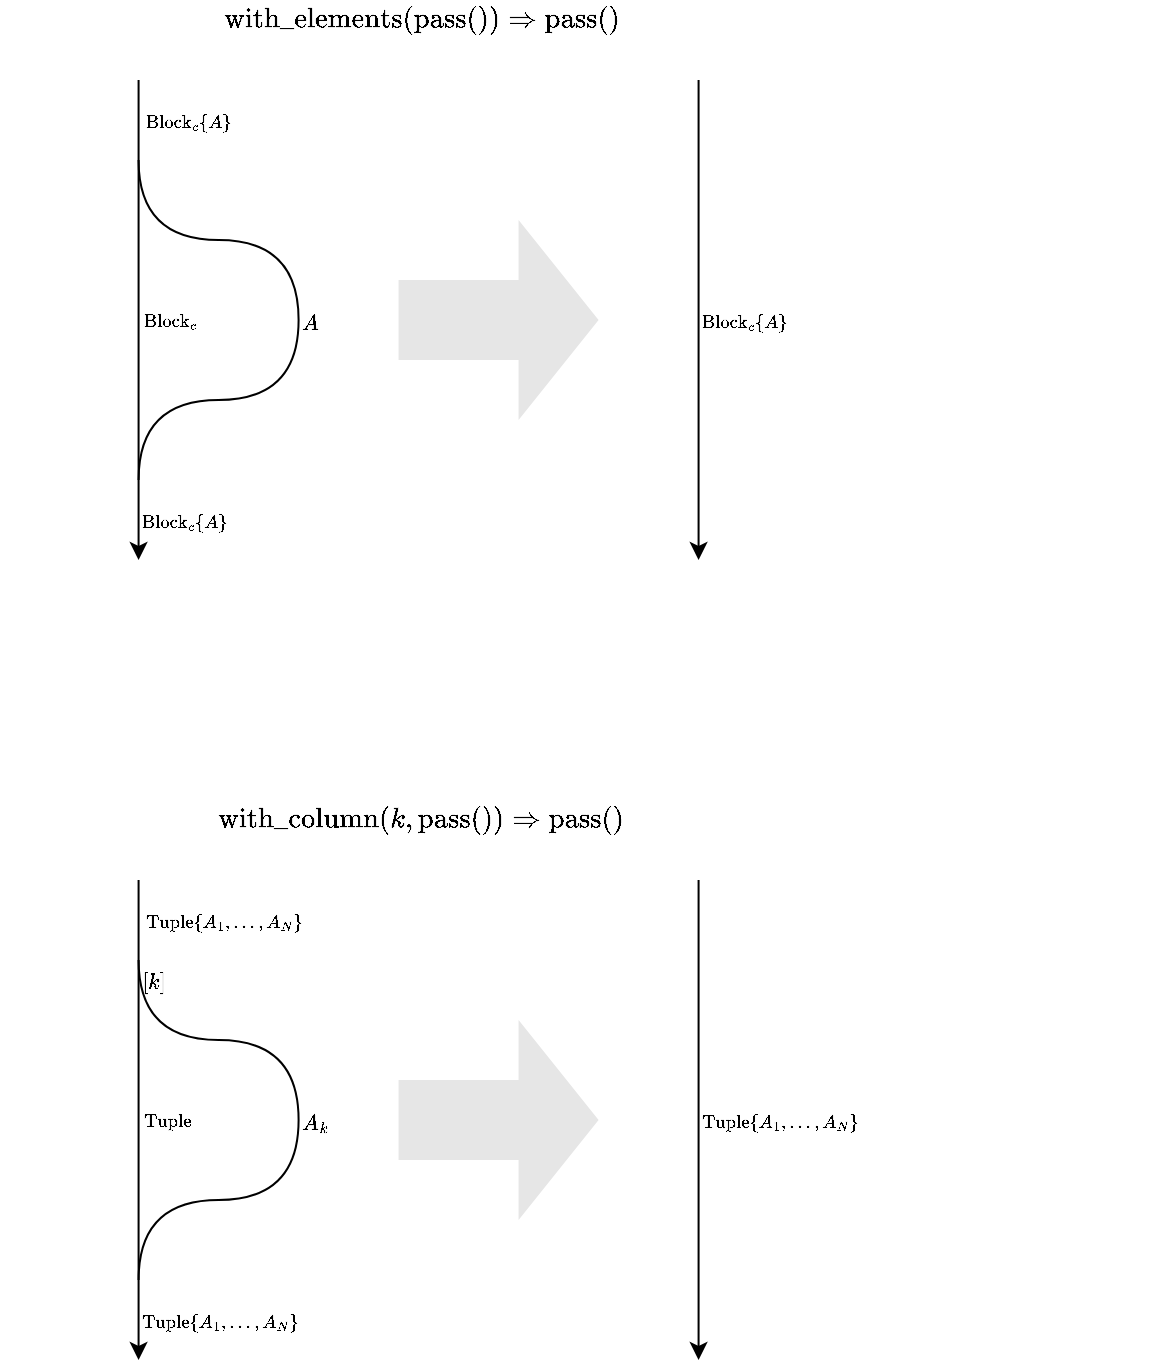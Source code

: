 <mxfile version="13.6.6" type="github" pages="8">
  <diagram id="VC_2qRlN75CcKWWAJQJ7" name="with_elements(pass())">
    <mxGraphModel dx="1157" dy="641" grid="1" gridSize="10" guides="1" tooltips="1" connect="1" arrows="1" fold="1" page="1" pageScale="1" pageWidth="850" pageHeight="1100" math="1" shadow="0">
      <root>
        <mxCell id="0" />
        <mxCell id="1" parent="0" />
        <mxCell id="OqvAHqhVPhzf_PtM_NJU-2" style="edgeStyle=orthogonalEdgeStyle;rounded=0;orthogonalLoop=1;jettySize=auto;html=1;curved=1;" edge="1" parent="1">
          <mxGeometry relative="1" as="geometry">
            <mxPoint x="79.29" y="320" as="targetPoint" />
            <mxPoint x="79.29" y="80" as="sourcePoint" />
          </mxGeometry>
        </mxCell>
        <mxCell id="OqvAHqhVPhzf_PtM_NJU-7" value="$$\scriptsize\mathrm{Block}_c$$" style="edgeLabel;html=1;align=left;verticalAlign=middle;resizable=0;points=[];labelBackgroundColor=none;" vertex="1" connectable="0" parent="OqvAHqhVPhzf_PtM_NJU-2">
          <mxGeometry x="-0.1" y="1" relative="1" as="geometry">
            <mxPoint y="12" as="offset" />
          </mxGeometry>
        </mxCell>
        <mxCell id="OqvAHqhVPhzf_PtM_NJU-9" value="$$\scriptsize\mathrm{Block}_c\{A\}$$" style="edgeLabel;html=1;align=left;verticalAlign=middle;resizable=0;points=[];labelBackgroundColor=none;" vertex="1" connectable="0" parent="OqvAHqhVPhzf_PtM_NJU-2">
          <mxGeometry x="-0.836" y="2" relative="1" as="geometry">
            <mxPoint as="offset" />
          </mxGeometry>
        </mxCell>
        <mxCell id="OqvAHqhVPhzf_PtM_NJU-10" value="$$\scriptsize\mathrm{Block}_c\{A\}$$" style="edgeLabel;html=1;align=left;verticalAlign=middle;resizable=0;points=[];labelBackgroundColor=none;" vertex="1" connectable="0" parent="OqvAHqhVPhzf_PtM_NJU-2">
          <mxGeometry x="0.79" relative="1" as="geometry">
            <mxPoint y="5.24" as="offset" />
          </mxGeometry>
        </mxCell>
        <mxCell id="OqvAHqhVPhzf_PtM_NJU-3" value="$$\mathrm{with\_elements}(\mathrm{pass}()) \Rightarrow \mathrm{pass}()$$" style="text;html=1;align=center;verticalAlign=middle;resizable=0;points=[];autosize=1;" vertex="1" parent="1">
          <mxGeometry x="10" y="40" width="420" height="20" as="geometry" />
        </mxCell>
        <mxCell id="OqvAHqhVPhzf_PtM_NJU-4" style="edgeStyle=orthogonalEdgeStyle;rounded=0;orthogonalLoop=1;jettySize=auto;html=1;curved=1;" edge="1" parent="1">
          <mxGeometry relative="1" as="geometry">
            <mxPoint x="359.29" y="320" as="targetPoint" />
            <mxPoint x="359.29" y="80" as="sourcePoint" />
            <Array as="points">
              <mxPoint x="359.29" y="140" />
              <mxPoint x="359.29" y="140" />
            </Array>
          </mxGeometry>
        </mxCell>
        <mxCell id="OqvAHqhVPhzf_PtM_NJU-11" value="$$\scriptsize\mathrm{Block}_c\{A\}$$" style="edgeLabel;html=1;align=left;verticalAlign=middle;resizable=0;points=[];labelBackgroundColor=none;" vertex="1" connectable="0" parent="OqvAHqhVPhzf_PtM_NJU-4">
          <mxGeometry x="0.113" y="4" relative="1" as="geometry">
            <mxPoint x="-4" y="-13.67" as="offset" />
          </mxGeometry>
        </mxCell>
        <mxCell id="OqvAHqhVPhzf_PtM_NJU-5" style="edgeStyle=orthogonalEdgeStyle;rounded=0;orthogonalLoop=1;jettySize=auto;html=1;endArrow=none;endFill=0;curved=1;" edge="1" parent="1">
          <mxGeometry relative="1" as="geometry">
            <mxPoint x="79.29" y="280" as="targetPoint" />
            <mxPoint x="79.29" y="120" as="sourcePoint" />
            <Array as="points">
              <mxPoint x="79.29" y="160" />
              <mxPoint x="159.29" y="160" />
              <mxPoint x="159.29" y="240" />
              <mxPoint x="79.29" y="240" />
            </Array>
          </mxGeometry>
        </mxCell>
        <mxCell id="OqvAHqhVPhzf_PtM_NJU-8" value="$$\small A$$" style="edgeLabel;html=1;align=left;verticalAlign=middle;resizable=0;points=[];labelBackgroundColor=none;" vertex="1" connectable="0" parent="OqvAHqhVPhzf_PtM_NJU-5">
          <mxGeometry x="0.041" relative="1" as="geometry">
            <mxPoint y="-6.21" as="offset" />
          </mxGeometry>
        </mxCell>
        <mxCell id="OqvAHqhVPhzf_PtM_NJU-6" value="" style="html=1;shadow=0;dashed=0;align=center;verticalAlign=middle;shape=mxgraph.arrows2.arrow;dy=0.6;dx=40;notch=0;strokeColor=none;fillColor=#E6E6E6;" vertex="1" parent="1">
          <mxGeometry x="209.29" y="150" width="100" height="100" as="geometry" />
        </mxCell>
        <mxCell id="OqvAHqhVPhzf_PtM_NJU-12" value="$$\mathrm{with\_column}(k, \mathrm{pass}()) \Rightarrow \mathrm{pass}()$$" style="text;html=1;align=center;verticalAlign=middle;resizable=0;points=[];autosize=1;" vertex="1" parent="1">
          <mxGeometry x="10" y="440" width="420" height="20" as="geometry" />
        </mxCell>
        <mxCell id="OqvAHqhVPhzf_PtM_NJU-13" style="edgeStyle=orthogonalEdgeStyle;rounded=0;orthogonalLoop=1;jettySize=auto;html=1;curved=1;" edge="1" parent="1">
          <mxGeometry relative="1" as="geometry">
            <mxPoint x="79.29" y="720" as="targetPoint" />
            <mxPoint x="79.29" y="480" as="sourcePoint" />
          </mxGeometry>
        </mxCell>
        <mxCell id="OqvAHqhVPhzf_PtM_NJU-14" value="$$\scriptsize\mathrm{Tuple}$$" style="edgeLabel;html=1;align=left;verticalAlign=middle;resizable=0;points=[];labelBackgroundColor=none;" vertex="1" connectable="0" parent="OqvAHqhVPhzf_PtM_NJU-13">
          <mxGeometry x="-0.1" y="1" relative="1" as="geometry">
            <mxPoint y="12" as="offset" />
          </mxGeometry>
        </mxCell>
        <mxCell id="OqvAHqhVPhzf_PtM_NJU-15" value="$$\scriptsize\mathrm{Tuple}\{A_1,\ldots,A_N\}$$" style="edgeLabel;html=1;align=left;verticalAlign=middle;resizable=0;points=[];labelBackgroundColor=none;" vertex="1" connectable="0" parent="OqvAHqhVPhzf_PtM_NJU-13">
          <mxGeometry x="-0.836" y="2" relative="1" as="geometry">
            <mxPoint as="offset" />
          </mxGeometry>
        </mxCell>
        <mxCell id="OqvAHqhVPhzf_PtM_NJU-16" value="$$\scriptsize\mathrm{Tuple}\{A_1,\ldots,A_N\}$$" style="edgeLabel;html=1;align=left;verticalAlign=middle;resizable=0;points=[];labelBackgroundColor=none;" vertex="1" connectable="0" parent="OqvAHqhVPhzf_PtM_NJU-13">
          <mxGeometry x="0.79" relative="1" as="geometry">
            <mxPoint y="5.24" as="offset" />
          </mxGeometry>
        </mxCell>
        <mxCell id="OqvAHqhVPhzf_PtM_NJU-17" style="edgeStyle=orthogonalEdgeStyle;rounded=0;orthogonalLoop=1;jettySize=auto;html=1;curved=1;" edge="1" parent="1">
          <mxGeometry relative="1" as="geometry">
            <mxPoint x="359.29" y="720" as="targetPoint" />
            <mxPoint x="359.29" y="480" as="sourcePoint" />
            <Array as="points">
              <mxPoint x="359.29" y="540" />
              <mxPoint x="359.29" y="540" />
            </Array>
          </mxGeometry>
        </mxCell>
        <mxCell id="OqvAHqhVPhzf_PtM_NJU-18" value="$$\scriptsize\mathrm{Tuple}\{A_1,\ldots,A_N\}$$" style="edgeLabel;html=1;align=left;verticalAlign=middle;resizable=0;points=[];labelBackgroundColor=none;" vertex="1" connectable="0" parent="OqvAHqhVPhzf_PtM_NJU-17">
          <mxGeometry x="0.113" y="4" relative="1" as="geometry">
            <mxPoint x="-4" y="-13.67" as="offset" />
          </mxGeometry>
        </mxCell>
        <mxCell id="OqvAHqhVPhzf_PtM_NJU-19" style="edgeStyle=orthogonalEdgeStyle;rounded=0;orthogonalLoop=1;jettySize=auto;html=1;endArrow=none;endFill=0;curved=1;" edge="1" parent="1">
          <mxGeometry relative="1" as="geometry">
            <mxPoint x="79.29" y="680" as="targetPoint" />
            <mxPoint x="79.29" y="520" as="sourcePoint" />
            <Array as="points">
              <mxPoint x="79.29" y="560" />
              <mxPoint x="159.29" y="560" />
              <mxPoint x="159.29" y="640" />
              <mxPoint x="79.29" y="640" />
            </Array>
          </mxGeometry>
        </mxCell>
        <mxCell id="OqvAHqhVPhzf_PtM_NJU-20" value="$$\small A_k$$" style="edgeLabel;html=1;align=left;verticalAlign=middle;resizable=0;points=[];labelBackgroundColor=none;" vertex="1" connectable="0" parent="OqvAHqhVPhzf_PtM_NJU-19">
          <mxGeometry x="0.041" relative="1" as="geometry">
            <mxPoint y="-6.21" as="offset" />
          </mxGeometry>
        </mxCell>
        <mxCell id="OqvAHqhVPhzf_PtM_NJU-22" value="$$\small [k]$$" style="edgeLabel;html=1;align=left;verticalAlign=middle;resizable=0;points=[];labelBackgroundColor=none;" vertex="1" connectable="0" parent="OqvAHqhVPhzf_PtM_NJU-19">
          <mxGeometry x="-0.825" y="11" relative="1" as="geometry">
            <mxPoint x="-11" y="-18" as="offset" />
          </mxGeometry>
        </mxCell>
        <mxCell id="OqvAHqhVPhzf_PtM_NJU-21" value="" style="html=1;shadow=0;dashed=0;align=center;verticalAlign=middle;shape=mxgraph.arrows2.arrow;dy=0.6;dx=40;notch=0;strokeColor=none;fillColor=#E6E6E6;" vertex="1" parent="1">
          <mxGeometry x="209.29" y="550" width="100" height="100" as="geometry" />
        </mxCell>
      </root>
    </mxGraphModel>
  </diagram>
  <diagram name="chain_of(with_elements(p), with_elements(q))" id="T-1Q-MEfAHI_c1oOko1I">
    <mxGraphModel dx="953" dy="528" grid="1" gridSize="10" guides="1" tooltips="1" connect="1" arrows="1" fold="1" page="1" pageScale="1" pageWidth="850" pageHeight="1100" math="1" shadow="0">
      <root>
        <mxCell id="sSdKf65W-huAlD8ksLxC-0" />
        <mxCell id="sSdKf65W-huAlD8ksLxC-1" parent="sSdKf65W-huAlD8ksLxC-0" />
        <mxCell id="sSdKf65W-huAlD8ksLxC-6" value="$$\mathrm{chain\_of}(\mathrm{with\_elements}(p), \mathrm{with\_elements}(q)) \Rightarrow&lt;br&gt; \mathrm{with\_elements}(\mathrm{chain\_of}(p, q))$$" style="text;html=1;align=center;verticalAlign=middle;resizable=0;points=[];autosize=1;" vertex="1" parent="sSdKf65W-huAlD8ksLxC-1">
          <mxGeometry x="80" y="35" width="500" height="30" as="geometry" />
        </mxCell>
        <mxCell id="sSdKf65W-huAlD8ksLxC-7" style="edgeStyle=orthogonalEdgeStyle;rounded=0;orthogonalLoop=1;jettySize=auto;html=1;curved=1;" edge="1" parent="sSdKf65W-huAlD8ksLxC-1">
          <mxGeometry relative="1" as="geometry">
            <mxPoint x="80" y="440" as="targetPoint" />
            <mxPoint x="80" y="80" as="sourcePoint" />
            <Array as="points">
              <mxPoint x="80" y="140" />
              <mxPoint x="80" y="140" />
            </Array>
          </mxGeometry>
        </mxCell>
        <mxCell id="sSdKf65W-huAlD8ksLxC-8" value="$$\scriptsize\mathrm{Block}_c\{A\}$$" style="edgeLabel;html=1;align=left;verticalAlign=middle;resizable=0;points=[];labelBackgroundColor=none;" vertex="1" connectable="0" parent="sSdKf65W-huAlD8ksLxC-7">
          <mxGeometry x="0.113" y="4" relative="1" as="geometry">
            <mxPoint x="-4" y="-180" as="offset" />
          </mxGeometry>
        </mxCell>
        <mxCell id="9YQIBq8QuzvapHdUd5K3-6" value="&lt;div&gt;$$\scriptsize\mathrm{Block}_c\{C\}$$&lt;/div&gt;" style="edgeLabel;html=1;align=left;verticalAlign=middle;resizable=0;points=[];labelBackgroundColor=none;" vertex="1" connectable="0" parent="sSdKf65W-huAlD8ksLxC-7">
          <mxGeometry x="0.886" relative="1" as="geometry">
            <mxPoint y="0.57" as="offset" />
          </mxGeometry>
        </mxCell>
        <mxCell id="sBrXmS2h3OE2WLOgCtTx-0" value="$$\scriptsize\mathrm{Block}_c\{B\}$$" style="edgeLabel;html=1;align=left;verticalAlign=middle;resizable=0;points=[];labelBackgroundColor=none;" vertex="1" connectable="0" parent="sSdKf65W-huAlD8ksLxC-7">
          <mxGeometry x="-0.073" relative="1" as="geometry">
            <mxPoint y="12.94" as="offset" />
          </mxGeometry>
        </mxCell>
        <mxCell id="sSdKf65W-huAlD8ksLxC-11" value="" style="html=1;shadow=0;dashed=0;align=center;verticalAlign=middle;shape=mxgraph.arrows2.arrow;dy=0.6;dx=40;notch=0;strokeColor=none;fillColor=#E6E6E6;" vertex="1" parent="sSdKf65W-huAlD8ksLxC-1">
          <mxGeometry x="290" y="210" width="100" height="100" as="geometry" />
        </mxCell>
        <mxCell id="9YQIBq8QuzvapHdUd5K3-0" style="edgeStyle=orthogonalEdgeStyle;curved=1;rounded=0;orthogonalLoop=1;jettySize=auto;html=1;startArrow=none;startFill=0;endArrow=none;endFill=0;exitX=0.5;exitY=1;exitDx=0;exitDy=0;" edge="1" parent="sSdKf65W-huAlD8ksLxC-1" source="sSdKf65W-huAlD8ksLxC-23">
          <mxGeometry relative="1" as="geometry">
            <mxPoint x="80" y="240" as="targetPoint" />
          </mxGeometry>
        </mxCell>
        <mxCell id="9YQIBq8QuzvapHdUd5K3-8" value="$$\small B$$" style="edgeLabel;html=1;align=left;verticalAlign=middle;resizable=0;points=[];labelBackgroundColor=none;" vertex="1" connectable="0" parent="9YQIBq8QuzvapHdUd5K3-0">
          <mxGeometry x="-0.338" y="-2" relative="1" as="geometry">
            <mxPoint x="19.97" y="-8" as="offset" />
          </mxGeometry>
        </mxCell>
        <mxCell id="sSdKf65W-huAlD8ksLxC-23" value="$$p$$" style="rounded=1;whiteSpace=wrap;html=1;labelBackgroundColor=none;fillColor=#FFFFFF;align=center;" vertex="1" parent="sSdKf65W-huAlD8ksLxC-1">
          <mxGeometry x="120" y="160" width="80" height="40" as="geometry" />
        </mxCell>
        <mxCell id="9YQIBq8QuzvapHdUd5K3-1" style="edgeStyle=orthogonalEdgeStyle;curved=1;rounded=0;orthogonalLoop=1;jettySize=auto;html=1;startArrow=none;startFill=0;endArrow=classic;endFill=1;entryX=0.5;entryY=0;entryDx=0;entryDy=0;" edge="1" parent="sSdKf65W-huAlD8ksLxC-1" target="sSdKf65W-huAlD8ksLxC-23">
          <mxGeometry relative="1" as="geometry">
            <mxPoint x="160" y="150" as="targetPoint" />
            <mxPoint x="80" y="120" as="sourcePoint" />
            <Array as="points">
              <mxPoint x="80" y="140" />
              <mxPoint x="160" y="140" />
            </Array>
          </mxGeometry>
        </mxCell>
        <mxCell id="9YQIBq8QuzvapHdUd5K3-7" value="$$\small A$$" style="edgeLabel;html=1;align=left;verticalAlign=middle;resizable=0;points=[];labelBackgroundColor=none;" vertex="1" connectable="0" parent="9YQIBq8QuzvapHdUd5K3-1">
          <mxGeometry x="0.372" y="-2" relative="1" as="geometry">
            <mxPoint x="-2.1" y="-12" as="offset" />
          </mxGeometry>
        </mxCell>
        <mxCell id="9YQIBq8QuzvapHdUd5K3-2" value="$$q$$" style="rounded=1;whiteSpace=wrap;html=1;labelBackgroundColor=none;fillColor=#FFFFFF;align=center;" vertex="1" parent="sSdKf65W-huAlD8ksLxC-1">
          <mxGeometry x="120" y="310" width="80" height="40" as="geometry" />
        </mxCell>
        <mxCell id="9YQIBq8QuzvapHdUd5K3-3" style="edgeStyle=orthogonalEdgeStyle;curved=1;rounded=0;orthogonalLoop=1;jettySize=auto;html=1;startArrow=none;startFill=0;endArrow=none;endFill=0;exitX=0.5;exitY=1;exitDx=0;exitDy=0;" edge="1" parent="sSdKf65W-huAlD8ksLxC-1" source="9YQIBq8QuzvapHdUd5K3-2">
          <mxGeometry relative="1" as="geometry">
            <mxPoint x="80" y="390" as="targetPoint" />
            <mxPoint x="170" y="360" as="sourcePoint" />
          </mxGeometry>
        </mxCell>
        <mxCell id="9YQIBq8QuzvapHdUd5K3-10" value="$$\small C$$" style="edgeLabel;html=1;align=left;verticalAlign=middle;resizable=0;points=[];labelBackgroundColor=none;" vertex="1" connectable="0" parent="9YQIBq8QuzvapHdUd5K3-3">
          <mxGeometry x="-0.719" y="-13" relative="1" as="geometry">
            <mxPoint x="12.97" y="-6.57" as="offset" />
          </mxGeometry>
        </mxCell>
        <mxCell id="9YQIBq8QuzvapHdUd5K3-4" style="edgeStyle=orthogonalEdgeStyle;curved=1;rounded=0;orthogonalLoop=1;jettySize=auto;html=1;startArrow=none;startFill=0;endArrow=classic;endFill=1;entryX=0.5;entryY=0;entryDx=0;entryDy=0;" edge="1" parent="sSdKf65W-huAlD8ksLxC-1" target="9YQIBq8QuzvapHdUd5K3-2">
          <mxGeometry relative="1" as="geometry">
            <mxPoint x="170" y="300" as="targetPoint" />
            <mxPoint x="80" y="270" as="sourcePoint" />
            <Array as="points">
              <mxPoint x="80" y="290" />
              <mxPoint x="160" y="290" />
            </Array>
          </mxGeometry>
        </mxCell>
        <mxCell id="9YQIBq8QuzvapHdUd5K3-9" value="$$\small B$$" style="edgeLabel;html=1;align=left;verticalAlign=middle;resizable=0;points=[];labelBackgroundColor=none;" vertex="1" connectable="0" parent="9YQIBq8QuzvapHdUd5K3-4">
          <mxGeometry x="0.303" y="-2" relative="1" as="geometry">
            <mxPoint y="-12" as="offset" />
          </mxGeometry>
        </mxCell>
        <mxCell id="9YQIBq8QuzvapHdUd5K3-11" style="edgeStyle=orthogonalEdgeStyle;rounded=0;orthogonalLoop=1;jettySize=auto;html=1;curved=1;" edge="1" parent="sSdKf65W-huAlD8ksLxC-1">
          <mxGeometry relative="1" as="geometry">
            <mxPoint x="480" y="440" as="targetPoint" />
            <mxPoint x="480" y="80" as="sourcePoint" />
            <Array as="points">
              <mxPoint x="480" y="160" />
              <mxPoint x="480" y="160" />
            </Array>
          </mxGeometry>
        </mxCell>
        <mxCell id="9YQIBq8QuzvapHdUd5K3-12" value="$$\scriptsize\mathrm{Block}_c\{A\}$$" style="edgeLabel;html=1;align=left;verticalAlign=middle;resizable=0;points=[];labelBackgroundColor=none;" vertex="1" connectable="0" parent="9YQIBq8QuzvapHdUd5K3-11">
          <mxGeometry x="0.113" y="4" relative="1" as="geometry">
            <mxPoint x="-4" y="-180" as="offset" />
          </mxGeometry>
        </mxCell>
        <mxCell id="9YQIBq8QuzvapHdUd5K3-13" value="&lt;div&gt;$$\scriptsize\mathrm{Block}_c\{C\}$$&lt;/div&gt;" style="edgeLabel;html=1;align=left;verticalAlign=middle;resizable=0;points=[];labelBackgroundColor=none;" vertex="1" connectable="0" parent="9YQIBq8QuzvapHdUd5K3-11">
          <mxGeometry x="0.886" relative="1" as="geometry">
            <mxPoint y="-2" as="offset" />
          </mxGeometry>
        </mxCell>
        <mxCell id="9YQIBq8QuzvapHdUd5K3-24" style="edgeStyle=orthogonalEdgeStyle;curved=1;rounded=0;orthogonalLoop=1;jettySize=auto;html=1;entryX=0.5;entryY=0;entryDx=0;entryDy=0;startArrow=none;startFill=0;endArrow=classic;endFill=1;" edge="1" parent="sSdKf65W-huAlD8ksLxC-1" source="9YQIBq8QuzvapHdUd5K3-16" target="9YQIBq8QuzvapHdUd5K3-19">
          <mxGeometry relative="1" as="geometry" />
        </mxCell>
        <mxCell id="9YQIBq8QuzvapHdUd5K3-25" value="$$\small B$$" style="edgeLabel;html=1;align=left;verticalAlign=middle;resizable=0;points=[];labelBackgroundColor=none;" vertex="1" connectable="0" parent="9YQIBq8QuzvapHdUd5K3-24">
          <mxGeometry x="-0.208" y="-1" relative="1" as="geometry">
            <mxPoint x="1" y="4.17" as="offset" />
          </mxGeometry>
        </mxCell>
        <mxCell id="9YQIBq8QuzvapHdUd5K3-16" value="$$p$$" style="rounded=1;whiteSpace=wrap;html=1;labelBackgroundColor=none;fillColor=#FFFFFF;align=center;" vertex="1" parent="sSdKf65W-huAlD8ksLxC-1">
          <mxGeometry x="520" y="200" width="80" height="40" as="geometry" />
        </mxCell>
        <mxCell id="9YQIBq8QuzvapHdUd5K3-17" style="edgeStyle=orthogonalEdgeStyle;curved=1;rounded=0;orthogonalLoop=1;jettySize=auto;html=1;startArrow=none;startFill=0;endArrow=classic;endFill=1;entryX=0.5;entryY=0;entryDx=0;entryDy=0;" edge="1" parent="sSdKf65W-huAlD8ksLxC-1" target="9YQIBq8QuzvapHdUd5K3-16">
          <mxGeometry relative="1" as="geometry">
            <mxPoint x="560" y="190" as="targetPoint" />
            <mxPoint x="480" y="160" as="sourcePoint" />
            <Array as="points">
              <mxPoint x="480" y="180" />
              <mxPoint x="560" y="180" />
            </Array>
          </mxGeometry>
        </mxCell>
        <mxCell id="9YQIBq8QuzvapHdUd5K3-18" value="$$\small A$$" style="edgeLabel;html=1;align=left;verticalAlign=middle;resizable=0;points=[];labelBackgroundColor=none;" vertex="1" connectable="0" parent="9YQIBq8QuzvapHdUd5K3-17">
          <mxGeometry x="0.372" y="-2" relative="1" as="geometry">
            <mxPoint x="-2.1" y="-12" as="offset" />
          </mxGeometry>
        </mxCell>
        <mxCell id="9YQIBq8QuzvapHdUd5K3-19" value="$$q$$" style="rounded=1;whiteSpace=wrap;html=1;labelBackgroundColor=none;fillColor=#FFFFFF;align=center;" vertex="1" parent="sSdKf65W-huAlD8ksLxC-1">
          <mxGeometry x="520" y="280" width="80" height="40" as="geometry" />
        </mxCell>
        <mxCell id="9YQIBq8QuzvapHdUd5K3-20" style="edgeStyle=orthogonalEdgeStyle;curved=1;rounded=0;orthogonalLoop=1;jettySize=auto;html=1;startArrow=none;startFill=0;endArrow=none;endFill=0;exitX=0.5;exitY=1;exitDx=0;exitDy=0;" edge="1" parent="sSdKf65W-huAlD8ksLxC-1" source="9YQIBq8QuzvapHdUd5K3-19">
          <mxGeometry relative="1" as="geometry">
            <mxPoint x="480" y="360" as="targetPoint" />
            <mxPoint x="570" y="330" as="sourcePoint" />
          </mxGeometry>
        </mxCell>
        <mxCell id="9YQIBq8QuzvapHdUd5K3-21" value="$$\small C$$" style="edgeLabel;html=1;align=left;verticalAlign=middle;resizable=0;points=[];labelBackgroundColor=none;" vertex="1" connectable="0" parent="9YQIBq8QuzvapHdUd5K3-20">
          <mxGeometry x="-0.719" y="-13" relative="1" as="geometry">
            <mxPoint x="12.97" y="-6.57" as="offset" />
          </mxGeometry>
        </mxCell>
      </root>
    </mxGraphModel>
  </diagram>
  <diagram name="chain_of(with_column(k, p), with_column(k, q))" id="lRpEVqbltGS1by_bNDZX">
    <mxGraphModel dx="1157" dy="641" grid="1" gridSize="10" guides="1" tooltips="1" connect="1" arrows="1" fold="1" page="1" pageScale="1" pageWidth="850" pageHeight="1100" math="1" shadow="0">
      <root>
        <mxCell id="XpfA_lSa3H_GRzcq0W8--0" />
        <mxCell id="XpfA_lSa3H_GRzcq0W8--1" parent="XpfA_lSa3H_GRzcq0W8--0" />
        <mxCell id="XpfA_lSa3H_GRzcq0W8--2" value="$$\mathrm{chain\_of}(\mathrm{with\_column}(k, p), \mathrm{with\_column}(k, q)) \Rightarrow&lt;br&gt; \mathrm{with\_column}(k, \mathrm{chain\_of}(p, q))$$" style="text;html=1;align=center;verticalAlign=middle;resizable=0;points=[];autosize=1;" vertex="1" parent="XpfA_lSa3H_GRzcq0W8--1">
          <mxGeometry x="85" y="30" width="510" height="30" as="geometry" />
        </mxCell>
        <mxCell id="XpfA_lSa3H_GRzcq0W8--3" style="edgeStyle=orthogonalEdgeStyle;rounded=0;orthogonalLoop=1;jettySize=auto;html=1;curved=1;" edge="1" parent="XpfA_lSa3H_GRzcq0W8--1">
          <mxGeometry relative="1" as="geometry">
            <mxPoint x="80" y="440" as="targetPoint" />
            <mxPoint x="80" y="80" as="sourcePoint" />
            <Array as="points">
              <mxPoint x="80" y="140" />
              <mxPoint x="80" y="140" />
            </Array>
          </mxGeometry>
        </mxCell>
        <mxCell id="XpfA_lSa3H_GRzcq0W8--4" value="$$\scriptsize\mathrm{Tuple}\{A_1,\ldots,A_k,\ldots,A_N\}$$" style="edgeLabel;html=1;align=left;verticalAlign=middle;resizable=0;points=[];labelBackgroundColor=none;" vertex="1" connectable="0" parent="XpfA_lSa3H_GRzcq0W8--3">
          <mxGeometry x="0.113" y="4" relative="1" as="geometry">
            <mxPoint x="-4" y="-180" as="offset" />
          </mxGeometry>
        </mxCell>
        <mxCell id="XpfA_lSa3H_GRzcq0W8--5" value="&lt;div&gt;$$\scriptsize\mathrm{Tuple}\{A_1,\ldots,C_k,\ldots,A_N\}$$&lt;/div&gt;" style="edgeLabel;html=1;align=left;verticalAlign=middle;resizable=0;points=[];labelBackgroundColor=none;" vertex="1" connectable="0" parent="XpfA_lSa3H_GRzcq0W8--3">
          <mxGeometry x="0.886" relative="1" as="geometry">
            <mxPoint y="-1.9" as="offset" />
          </mxGeometry>
        </mxCell>
        <mxCell id="XpfA_lSa3H_GRzcq0W8--28" value="$$\small [k]$$" style="edgeLabel;html=1;align=left;verticalAlign=middle;resizable=0;points=[];labelBackgroundColor=none;" vertex="1" connectable="0" parent="XpfA_lSa3H_GRzcq0W8--3">
          <mxGeometry x="-0.625" y="-20" relative="1" as="geometry">
            <mxPoint x="19" y="-27.43" as="offset" />
          </mxGeometry>
        </mxCell>
        <mxCell id="XpfA_lSa3H_GRzcq0W8--29" value="$$\small [k]$$" style="edgeLabel;html=1;align=left;verticalAlign=middle;resizable=0;points=[];labelBackgroundColor=none;" vertex="1" connectable="0" parent="XpfA_lSa3H_GRzcq0W8--3">
          <mxGeometry x="-0.235" relative="1" as="geometry">
            <mxPoint y="62.29" as="offset" />
          </mxGeometry>
        </mxCell>
        <mxCell id="npw5P27rZLXqCzKc40Cq-1" value="$$\scriptsize\mathrm{Tuple}\{A_1,\ldots,B_k,\ldots,A_N\}$$" style="edgeLabel;html=1;align=left;verticalAlign=middle;resizable=0;points=[];labelBackgroundColor=none;" vertex="1" connectable="0" parent="XpfA_lSa3H_GRzcq0W8--3">
          <mxGeometry x="-0.38" relative="1" as="geometry">
            <mxPoint y="68.57" as="offset" />
          </mxGeometry>
        </mxCell>
        <mxCell id="XpfA_lSa3H_GRzcq0W8--6" value="" style="html=1;shadow=0;dashed=0;align=center;verticalAlign=middle;shape=mxgraph.arrows2.arrow;dy=0.6;dx=40;notch=0;strokeColor=none;fillColor=#E6E6E6;" vertex="1" parent="XpfA_lSa3H_GRzcq0W8--1">
          <mxGeometry x="290" y="210" width="100" height="100" as="geometry" />
        </mxCell>
        <mxCell id="XpfA_lSa3H_GRzcq0W8--7" style="edgeStyle=orthogonalEdgeStyle;curved=1;rounded=0;orthogonalLoop=1;jettySize=auto;html=1;startArrow=none;startFill=0;endArrow=none;endFill=0;exitX=0.5;exitY=1;exitDx=0;exitDy=0;" edge="1" parent="XpfA_lSa3H_GRzcq0W8--1" source="XpfA_lSa3H_GRzcq0W8--9">
          <mxGeometry relative="1" as="geometry">
            <mxPoint x="80" y="240" as="targetPoint" />
          </mxGeometry>
        </mxCell>
        <mxCell id="XpfA_lSa3H_GRzcq0W8--8" value="$$\small B_k$$" style="edgeLabel;html=1;align=left;verticalAlign=middle;resizable=0;points=[];labelBackgroundColor=none;" vertex="1" connectable="0" parent="XpfA_lSa3H_GRzcq0W8--7">
          <mxGeometry x="-0.338" y="-2" relative="1" as="geometry">
            <mxPoint x="19.97" y="-8" as="offset" />
          </mxGeometry>
        </mxCell>
        <mxCell id="XpfA_lSa3H_GRzcq0W8--9" value="$$p$$" style="rounded=1;whiteSpace=wrap;html=1;labelBackgroundColor=none;fillColor=#FFFFFF;align=center;" vertex="1" parent="XpfA_lSa3H_GRzcq0W8--1">
          <mxGeometry x="120" y="160" width="80" height="40" as="geometry" />
        </mxCell>
        <mxCell id="XpfA_lSa3H_GRzcq0W8--10" style="edgeStyle=orthogonalEdgeStyle;curved=1;rounded=0;orthogonalLoop=1;jettySize=auto;html=1;startArrow=none;startFill=0;endArrow=classic;endFill=1;entryX=0.5;entryY=0;entryDx=0;entryDy=0;" edge="1" parent="XpfA_lSa3H_GRzcq0W8--1" target="XpfA_lSa3H_GRzcq0W8--9">
          <mxGeometry relative="1" as="geometry">
            <mxPoint x="160" y="150" as="targetPoint" />
            <mxPoint x="80" y="120" as="sourcePoint" />
            <Array as="points">
              <mxPoint x="80" y="140" />
              <mxPoint x="160" y="140" />
            </Array>
          </mxGeometry>
        </mxCell>
        <mxCell id="XpfA_lSa3H_GRzcq0W8--11" value="$$\small A_k$$" style="edgeLabel;html=1;align=left;verticalAlign=middle;resizable=0;points=[];labelBackgroundColor=none;" vertex="1" connectable="0" parent="XpfA_lSa3H_GRzcq0W8--10">
          <mxGeometry x="0.372" y="-2" relative="1" as="geometry">
            <mxPoint x="-2.1" y="-12" as="offset" />
          </mxGeometry>
        </mxCell>
        <mxCell id="XpfA_lSa3H_GRzcq0W8--12" value="$$q$$" style="rounded=1;whiteSpace=wrap;html=1;labelBackgroundColor=none;fillColor=#FFFFFF;align=center;" vertex="1" parent="XpfA_lSa3H_GRzcq0W8--1">
          <mxGeometry x="120" y="320" width="80" height="40" as="geometry" />
        </mxCell>
        <mxCell id="XpfA_lSa3H_GRzcq0W8--13" style="edgeStyle=orthogonalEdgeStyle;curved=1;rounded=0;orthogonalLoop=1;jettySize=auto;html=1;startArrow=none;startFill=0;endArrow=none;endFill=0;exitX=0.5;exitY=1;exitDx=0;exitDy=0;" edge="1" parent="XpfA_lSa3H_GRzcq0W8--1" source="XpfA_lSa3H_GRzcq0W8--12">
          <mxGeometry relative="1" as="geometry">
            <mxPoint x="80" y="400" as="targetPoint" />
            <mxPoint x="170" y="370" as="sourcePoint" />
          </mxGeometry>
        </mxCell>
        <mxCell id="XpfA_lSa3H_GRzcq0W8--14" value="$$\small C_k$$" style="edgeLabel;html=1;align=left;verticalAlign=middle;resizable=0;points=[];labelBackgroundColor=none;" vertex="1" connectable="0" parent="XpfA_lSa3H_GRzcq0W8--13">
          <mxGeometry x="-0.719" y="-13" relative="1" as="geometry">
            <mxPoint x="12.97" y="-6.57" as="offset" />
          </mxGeometry>
        </mxCell>
        <mxCell id="XpfA_lSa3H_GRzcq0W8--15" style="edgeStyle=orthogonalEdgeStyle;curved=1;rounded=0;orthogonalLoop=1;jettySize=auto;html=1;startArrow=none;startFill=0;endArrow=classic;endFill=1;entryX=0.5;entryY=0;entryDx=0;entryDy=0;" edge="1" parent="XpfA_lSa3H_GRzcq0W8--1" target="XpfA_lSa3H_GRzcq0W8--12">
          <mxGeometry relative="1" as="geometry">
            <mxPoint x="170" y="310" as="targetPoint" />
            <mxPoint x="80" y="280" as="sourcePoint" />
            <Array as="points">
              <mxPoint x="80" y="300" />
              <mxPoint x="160" y="300" />
            </Array>
          </mxGeometry>
        </mxCell>
        <mxCell id="XpfA_lSa3H_GRzcq0W8--16" value="$$\small B_k$$" style="edgeLabel;html=1;align=left;verticalAlign=middle;resizable=0;points=[];labelBackgroundColor=none;" vertex="1" connectable="0" parent="XpfA_lSa3H_GRzcq0W8--15">
          <mxGeometry x="0.303" y="-2" relative="1" as="geometry">
            <mxPoint y="-12" as="offset" />
          </mxGeometry>
        </mxCell>
        <mxCell id="XpfA_lSa3H_GRzcq0W8--17" style="edgeStyle=orthogonalEdgeStyle;rounded=0;orthogonalLoop=1;jettySize=auto;html=1;curved=1;" edge="1" parent="XpfA_lSa3H_GRzcq0W8--1">
          <mxGeometry relative="1" as="geometry">
            <mxPoint x="480" y="440" as="targetPoint" />
            <mxPoint x="480" y="80" as="sourcePoint" />
            <Array as="points">
              <mxPoint x="480" y="160" />
              <mxPoint x="480" y="160" />
            </Array>
          </mxGeometry>
        </mxCell>
        <mxCell id="XpfA_lSa3H_GRzcq0W8--18" value="$$\scriptsize\mathrm{Tuple}\{A_1,\ldots,A_k,\ldots,A_N\}$$" style="edgeLabel;html=1;align=left;verticalAlign=middle;resizable=0;points=[];labelBackgroundColor=none;" vertex="1" connectable="0" parent="XpfA_lSa3H_GRzcq0W8--17">
          <mxGeometry x="0.113" y="4" relative="1" as="geometry">
            <mxPoint x="-4" y="-180" as="offset" />
          </mxGeometry>
        </mxCell>
        <mxCell id="XpfA_lSa3H_GRzcq0W8--19" value="&lt;div&gt;&lt;div&gt;$$\scriptsize\mathrm{Tuple}\{A_1,\ldots,C_k,\ldots,A_N\}$$&lt;/div&gt;&lt;/div&gt;" style="edgeLabel;html=1;align=left;verticalAlign=middle;resizable=0;points=[];labelBackgroundColor=none;" vertex="1" connectable="0" parent="XpfA_lSa3H_GRzcq0W8--17">
          <mxGeometry x="0.886" relative="1" as="geometry">
            <mxPoint y="1" as="offset" />
          </mxGeometry>
        </mxCell>
        <mxCell id="XpfA_lSa3H_GRzcq0W8--20" style="edgeStyle=orthogonalEdgeStyle;curved=1;rounded=0;orthogonalLoop=1;jettySize=auto;html=1;entryX=0.5;entryY=0;entryDx=0;entryDy=0;startArrow=none;startFill=0;endArrow=classic;endFill=1;" edge="1" parent="XpfA_lSa3H_GRzcq0W8--1" source="XpfA_lSa3H_GRzcq0W8--22" target="XpfA_lSa3H_GRzcq0W8--25">
          <mxGeometry relative="1" as="geometry" />
        </mxCell>
        <mxCell id="XpfA_lSa3H_GRzcq0W8--21" value="$$\small B_k$$" style="edgeLabel;html=1;align=left;verticalAlign=middle;resizable=0;points=[];labelBackgroundColor=none;" vertex="1" connectable="0" parent="XpfA_lSa3H_GRzcq0W8--20">
          <mxGeometry x="-0.208" y="-1" relative="1" as="geometry">
            <mxPoint x="1" y="4.17" as="offset" />
          </mxGeometry>
        </mxCell>
        <mxCell id="XpfA_lSa3H_GRzcq0W8--22" value="$$p$$" style="rounded=1;whiteSpace=wrap;html=1;labelBackgroundColor=none;fillColor=#FFFFFF;align=center;" vertex="1" parent="XpfA_lSa3H_GRzcq0W8--1">
          <mxGeometry x="520" y="200" width="80" height="40" as="geometry" />
        </mxCell>
        <mxCell id="XpfA_lSa3H_GRzcq0W8--23" style="edgeStyle=orthogonalEdgeStyle;curved=1;rounded=0;orthogonalLoop=1;jettySize=auto;html=1;startArrow=none;startFill=0;endArrow=classic;endFill=1;entryX=0.5;entryY=0;entryDx=0;entryDy=0;" edge="1" parent="XpfA_lSa3H_GRzcq0W8--1" target="XpfA_lSa3H_GRzcq0W8--22">
          <mxGeometry relative="1" as="geometry">
            <mxPoint x="560" y="190" as="targetPoint" />
            <mxPoint x="480" y="160" as="sourcePoint" />
            <Array as="points">
              <mxPoint x="480" y="180" />
              <mxPoint x="560" y="180" />
            </Array>
          </mxGeometry>
        </mxCell>
        <mxCell id="XpfA_lSa3H_GRzcq0W8--24" value="$$\small A_k$$" style="edgeLabel;html=1;align=left;verticalAlign=middle;resizable=0;points=[];labelBackgroundColor=none;" vertex="1" connectable="0" parent="XpfA_lSa3H_GRzcq0W8--23">
          <mxGeometry x="0.372" y="-2" relative="1" as="geometry">
            <mxPoint x="-2.1" y="-12" as="offset" />
          </mxGeometry>
        </mxCell>
        <mxCell id="XpfA_lSa3H_GRzcq0W8--25" value="$$q$$" style="rounded=1;whiteSpace=wrap;html=1;labelBackgroundColor=none;fillColor=#FFFFFF;align=center;" vertex="1" parent="XpfA_lSa3H_GRzcq0W8--1">
          <mxGeometry x="520" y="280" width="80" height="40" as="geometry" />
        </mxCell>
        <mxCell id="XpfA_lSa3H_GRzcq0W8--26" style="edgeStyle=orthogonalEdgeStyle;curved=1;rounded=0;orthogonalLoop=1;jettySize=auto;html=1;startArrow=none;startFill=0;endArrow=none;endFill=0;exitX=0.5;exitY=1;exitDx=0;exitDy=0;" edge="1" parent="XpfA_lSa3H_GRzcq0W8--1" source="XpfA_lSa3H_GRzcq0W8--25">
          <mxGeometry relative="1" as="geometry">
            <mxPoint x="480" y="360" as="targetPoint" />
            <mxPoint x="570" y="330" as="sourcePoint" />
          </mxGeometry>
        </mxCell>
        <mxCell id="XpfA_lSa3H_GRzcq0W8--27" value="$$\small C_k$$" style="edgeLabel;html=1;align=left;verticalAlign=middle;resizable=0;points=[];labelBackgroundColor=none;" vertex="1" connectable="0" parent="XpfA_lSa3H_GRzcq0W8--26">
          <mxGeometry x="-0.719" y="-13" relative="1" as="geometry">
            <mxPoint x="12.97" y="-6.57" as="offset" />
          </mxGeometry>
        </mxCell>
        <mxCell id="XpfA_lSa3H_GRzcq0W8--30" value="&lt;div&gt;$$\mathrm{chain\_of}(\mathrm{with\_column}(i, p), \mathrm{with\_column}(j, q)) \Rightarrow&lt;br&gt; \mathrm{chain\_of}(\mathrm{with\_column}(j, p), \mathrm{with\_column}(i, q)) \qquad i \ne j$$&lt;/div&gt;" style="text;html=1;align=center;verticalAlign=middle;resizable=0;points=[];autosize=1;" vertex="1" parent="XpfA_lSa3H_GRzcq0W8--1">
          <mxGeometry x="160" y="510" width="510" height="30" as="geometry" />
        </mxCell>
        <mxCell id="mI0MERfKAYkIBhbpTJUC-5" value="" style="html=1;shadow=0;dashed=0;align=center;verticalAlign=middle;shape=mxgraph.arrows2.arrow;dy=0.6;dx=40;notch=0;strokeColor=none;fillColor=#E6E6E6;" vertex="1" parent="XpfA_lSa3H_GRzcq0W8--1">
          <mxGeometry x="290" y="690" width="100" height="100" as="geometry" />
        </mxCell>
        <mxCell id="npw5P27rZLXqCzKc40Cq-2" style="edgeStyle=orthogonalEdgeStyle;rounded=0;orthogonalLoop=1;jettySize=auto;html=1;curved=1;" edge="1" parent="XpfA_lSa3H_GRzcq0W8--1">
          <mxGeometry relative="1" as="geometry">
            <mxPoint x="80" y="920" as="targetPoint" />
            <mxPoint x="80" y="560" as="sourcePoint" />
            <Array as="points">
              <mxPoint x="80" y="620" />
              <mxPoint x="80" y="620" />
            </Array>
          </mxGeometry>
        </mxCell>
        <mxCell id="npw5P27rZLXqCzKc40Cq-3" value="$$\scriptsize\mathrm{Tuple}\{\ldots,A_i,\ldots,A_j,\ldots\}$$" style="edgeLabel;html=1;align=left;verticalAlign=middle;resizable=0;points=[];labelBackgroundColor=none;" vertex="1" connectable="0" parent="npw5P27rZLXqCzKc40Cq-2">
          <mxGeometry x="0.113" y="4" relative="1" as="geometry">
            <mxPoint x="-4" y="-180" as="offset" />
          </mxGeometry>
        </mxCell>
        <mxCell id="npw5P27rZLXqCzKc40Cq-4" value="&lt;div&gt;$$\scriptsize\mathrm{Tuple}\{\ldots,B_i,\ldots,B_j,\ldots\}$$&lt;/div&gt;" style="edgeLabel;html=1;align=left;verticalAlign=middle;resizable=0;points=[];labelBackgroundColor=none;" vertex="1" connectable="0" parent="npw5P27rZLXqCzKc40Cq-2">
          <mxGeometry x="0.886" relative="1" as="geometry">
            <mxPoint y="-1.9" as="offset" />
          </mxGeometry>
        </mxCell>
        <mxCell id="npw5P27rZLXqCzKc40Cq-5" value="$$\small [i]$$" style="edgeLabel;html=1;align=left;verticalAlign=middle;resizable=0;points=[];labelBackgroundColor=none;" vertex="1" connectable="0" parent="npw5P27rZLXqCzKc40Cq-2">
          <mxGeometry x="-0.625" y="-20" relative="1" as="geometry">
            <mxPoint x="19" y="-27.43" as="offset" />
          </mxGeometry>
        </mxCell>
        <mxCell id="npw5P27rZLXqCzKc40Cq-6" value="$$\small [j]$$" style="edgeLabel;html=1;align=left;verticalAlign=middle;resizable=0;points=[];labelBackgroundColor=none;" vertex="1" connectable="0" parent="npw5P27rZLXqCzKc40Cq-2">
          <mxGeometry x="-0.235" relative="1" as="geometry">
            <mxPoint y="62.29" as="offset" />
          </mxGeometry>
        </mxCell>
        <mxCell id="npw5P27rZLXqCzKc40Cq-7" value="$$\scriptsize\mathrm{Tuple}\{\ldots,B_i,\ldots,A_j,\ldots\}$$" style="edgeLabel;html=1;align=left;verticalAlign=middle;resizable=0;points=[];labelBackgroundColor=none;" vertex="1" connectable="0" parent="npw5P27rZLXqCzKc40Cq-2">
          <mxGeometry x="-0.38" relative="1" as="geometry">
            <mxPoint y="68.57" as="offset" />
          </mxGeometry>
        </mxCell>
        <mxCell id="npw5P27rZLXqCzKc40Cq-8" style="edgeStyle=orthogonalEdgeStyle;curved=1;rounded=0;orthogonalLoop=1;jettySize=auto;html=1;startArrow=none;startFill=0;endArrow=none;endFill=0;exitX=0.5;exitY=1;exitDx=0;exitDy=0;" edge="1" parent="XpfA_lSa3H_GRzcq0W8--1" source="npw5P27rZLXqCzKc40Cq-10">
          <mxGeometry relative="1" as="geometry">
            <mxPoint x="80" y="720" as="targetPoint" />
          </mxGeometry>
        </mxCell>
        <mxCell id="npw5P27rZLXqCzKc40Cq-9" value="$$\small B_i$$" style="edgeLabel;html=1;align=left;verticalAlign=middle;resizable=0;points=[];labelBackgroundColor=none;" vertex="1" connectable="0" parent="npw5P27rZLXqCzKc40Cq-8">
          <mxGeometry x="-0.338" y="-2" relative="1" as="geometry">
            <mxPoint x="19.97" y="-8" as="offset" />
          </mxGeometry>
        </mxCell>
        <mxCell id="npw5P27rZLXqCzKc40Cq-10" value="$$p$$" style="rounded=1;whiteSpace=wrap;html=1;labelBackgroundColor=none;fillColor=#FFFFFF;align=center;" vertex="1" parent="XpfA_lSa3H_GRzcq0W8--1">
          <mxGeometry x="120" y="640" width="80" height="40" as="geometry" />
        </mxCell>
        <mxCell id="npw5P27rZLXqCzKc40Cq-11" style="edgeStyle=orthogonalEdgeStyle;curved=1;rounded=0;orthogonalLoop=1;jettySize=auto;html=1;startArrow=none;startFill=0;endArrow=classic;endFill=1;entryX=0.5;entryY=0;entryDx=0;entryDy=0;" edge="1" parent="XpfA_lSa3H_GRzcq0W8--1" target="npw5P27rZLXqCzKc40Cq-10">
          <mxGeometry relative="1" as="geometry">
            <mxPoint x="160" y="630" as="targetPoint" />
            <mxPoint x="80" y="600" as="sourcePoint" />
            <Array as="points">
              <mxPoint x="80" y="620" />
              <mxPoint x="160" y="620" />
            </Array>
          </mxGeometry>
        </mxCell>
        <mxCell id="npw5P27rZLXqCzKc40Cq-12" value="$$\small A_i$$" style="edgeLabel;html=1;align=left;verticalAlign=middle;resizable=0;points=[];labelBackgroundColor=none;" vertex="1" connectable="0" parent="npw5P27rZLXqCzKc40Cq-11">
          <mxGeometry x="0.372" y="-2" relative="1" as="geometry">
            <mxPoint x="-2.1" y="-12" as="offset" />
          </mxGeometry>
        </mxCell>
        <mxCell id="npw5P27rZLXqCzKc40Cq-13" value="$$q$$" style="rounded=1;whiteSpace=wrap;html=1;labelBackgroundColor=none;fillColor=#FFFFFF;align=center;" vertex="1" parent="XpfA_lSa3H_GRzcq0W8--1">
          <mxGeometry x="120" y="800" width="80" height="40" as="geometry" />
        </mxCell>
        <mxCell id="npw5P27rZLXqCzKc40Cq-14" style="edgeStyle=orthogonalEdgeStyle;curved=1;rounded=0;orthogonalLoop=1;jettySize=auto;html=1;startArrow=none;startFill=0;endArrow=none;endFill=0;exitX=0.5;exitY=1;exitDx=0;exitDy=0;" edge="1" parent="XpfA_lSa3H_GRzcq0W8--1" source="npw5P27rZLXqCzKc40Cq-13">
          <mxGeometry relative="1" as="geometry">
            <mxPoint x="80" y="880" as="targetPoint" />
            <mxPoint x="170" y="850" as="sourcePoint" />
          </mxGeometry>
        </mxCell>
        <mxCell id="npw5P27rZLXqCzKc40Cq-15" value="$$\small B_j$$" style="edgeLabel;html=1;align=left;verticalAlign=middle;resizable=0;points=[];labelBackgroundColor=none;" vertex="1" connectable="0" parent="npw5P27rZLXqCzKc40Cq-14">
          <mxGeometry x="-0.719" y="-13" relative="1" as="geometry">
            <mxPoint x="12.97" y="-6.57" as="offset" />
          </mxGeometry>
        </mxCell>
        <mxCell id="npw5P27rZLXqCzKc40Cq-16" style="edgeStyle=orthogonalEdgeStyle;curved=1;rounded=0;orthogonalLoop=1;jettySize=auto;html=1;startArrow=none;startFill=0;endArrow=classic;endFill=1;entryX=0.5;entryY=0;entryDx=0;entryDy=0;" edge="1" parent="XpfA_lSa3H_GRzcq0W8--1" target="npw5P27rZLXqCzKc40Cq-13">
          <mxGeometry relative="1" as="geometry">
            <mxPoint x="170" y="790" as="targetPoint" />
            <mxPoint x="80" y="760" as="sourcePoint" />
            <Array as="points">
              <mxPoint x="80" y="780" />
              <mxPoint x="160" y="780" />
            </Array>
          </mxGeometry>
        </mxCell>
        <mxCell id="npw5P27rZLXqCzKc40Cq-17" value="$$\small A_j$$" style="edgeLabel;html=1;align=left;verticalAlign=middle;resizable=0;points=[];labelBackgroundColor=none;" vertex="1" connectable="0" parent="npw5P27rZLXqCzKc40Cq-16">
          <mxGeometry x="0.303" y="-2" relative="1" as="geometry">
            <mxPoint y="-12" as="offset" />
          </mxGeometry>
        </mxCell>
        <mxCell id="npw5P27rZLXqCzKc40Cq-18" style="edgeStyle=orthogonalEdgeStyle;rounded=0;orthogonalLoop=1;jettySize=auto;html=1;curved=1;" edge="1" parent="XpfA_lSa3H_GRzcq0W8--1">
          <mxGeometry relative="1" as="geometry">
            <mxPoint x="480" y="920" as="targetPoint" />
            <mxPoint x="480" y="560" as="sourcePoint" />
            <Array as="points">
              <mxPoint x="480" y="620" />
              <mxPoint x="480" y="620" />
            </Array>
          </mxGeometry>
        </mxCell>
        <mxCell id="npw5P27rZLXqCzKc40Cq-19" value="$$\scriptsize\mathrm{Tuple}\{\ldots,A_i,\ldots,A_j,\ldots\}$$" style="edgeLabel;html=1;align=left;verticalAlign=middle;resizable=0;points=[];labelBackgroundColor=none;" vertex="1" connectable="0" parent="npw5P27rZLXqCzKc40Cq-18">
          <mxGeometry x="0.113" y="4" relative="1" as="geometry">
            <mxPoint x="-4" y="-180" as="offset" />
          </mxGeometry>
        </mxCell>
        <mxCell id="npw5P27rZLXqCzKc40Cq-20" value="&lt;div&gt;$$\scriptsize\mathrm{Tuple}\{\ldots,B_i,\ldots,B_j,\ldots\}$$&lt;/div&gt;" style="edgeLabel;html=1;align=left;verticalAlign=middle;resizable=0;points=[];labelBackgroundColor=none;" vertex="1" connectable="0" parent="npw5P27rZLXqCzKc40Cq-18">
          <mxGeometry x="0.886" relative="1" as="geometry">
            <mxPoint y="-1.9" as="offset" />
          </mxGeometry>
        </mxCell>
        <mxCell id="npw5P27rZLXqCzKc40Cq-21" value="$$\small [j]$$" style="edgeLabel;html=1;align=left;verticalAlign=middle;resizable=0;points=[];labelBackgroundColor=none;" vertex="1" connectable="0" parent="npw5P27rZLXqCzKc40Cq-18">
          <mxGeometry x="-0.625" y="-20" relative="1" as="geometry">
            <mxPoint x="19" y="-27.43" as="offset" />
          </mxGeometry>
        </mxCell>
        <mxCell id="npw5P27rZLXqCzKc40Cq-22" value="$$\small [i]$$" style="edgeLabel;html=1;align=left;verticalAlign=middle;resizable=0;points=[];labelBackgroundColor=none;" vertex="1" connectable="0" parent="npw5P27rZLXqCzKc40Cq-18">
          <mxGeometry x="-0.235" relative="1" as="geometry">
            <mxPoint y="62.29" as="offset" />
          </mxGeometry>
        </mxCell>
        <mxCell id="npw5P27rZLXqCzKc40Cq-23" value="$$\scriptsize\mathrm{Tuple}\{\ldots,A_i,\ldots,B_j,\ldots\}$$" style="edgeLabel;html=1;align=left;verticalAlign=middle;resizable=0;points=[];labelBackgroundColor=none;" vertex="1" connectable="0" parent="npw5P27rZLXqCzKc40Cq-18">
          <mxGeometry x="-0.38" relative="1" as="geometry">
            <mxPoint y="68.57" as="offset" />
          </mxGeometry>
        </mxCell>
        <mxCell id="npw5P27rZLXqCzKc40Cq-24" style="edgeStyle=orthogonalEdgeStyle;curved=1;rounded=0;orthogonalLoop=1;jettySize=auto;html=1;startArrow=none;startFill=0;endArrow=none;endFill=0;exitX=0.5;exitY=1;exitDx=0;exitDy=0;" edge="1" parent="XpfA_lSa3H_GRzcq0W8--1" source="npw5P27rZLXqCzKc40Cq-26">
          <mxGeometry relative="1" as="geometry">
            <mxPoint x="480" y="720" as="targetPoint" />
          </mxGeometry>
        </mxCell>
        <mxCell id="npw5P27rZLXqCzKc40Cq-25" value="$$\small B_j$$" style="edgeLabel;html=1;align=left;verticalAlign=middle;resizable=0;points=[];labelBackgroundColor=none;" vertex="1" connectable="0" parent="npw5P27rZLXqCzKc40Cq-24">
          <mxGeometry x="-0.338" y="-2" relative="1" as="geometry">
            <mxPoint x="19.97" y="-8" as="offset" />
          </mxGeometry>
        </mxCell>
        <mxCell id="npw5P27rZLXqCzKc40Cq-26" value="$$q$$" style="rounded=1;whiteSpace=wrap;html=1;labelBackgroundColor=none;fillColor=#FFFFFF;align=center;" vertex="1" parent="XpfA_lSa3H_GRzcq0W8--1">
          <mxGeometry x="520" y="640" width="80" height="40" as="geometry" />
        </mxCell>
        <mxCell id="npw5P27rZLXqCzKc40Cq-27" style="edgeStyle=orthogonalEdgeStyle;curved=1;rounded=0;orthogonalLoop=1;jettySize=auto;html=1;startArrow=none;startFill=0;endArrow=classic;endFill=1;entryX=0.5;entryY=0;entryDx=0;entryDy=0;" edge="1" parent="XpfA_lSa3H_GRzcq0W8--1" target="npw5P27rZLXqCzKc40Cq-26">
          <mxGeometry relative="1" as="geometry">
            <mxPoint x="560" y="630" as="targetPoint" />
            <mxPoint x="480" y="600" as="sourcePoint" />
            <Array as="points">
              <mxPoint x="480" y="620" />
              <mxPoint x="560" y="620" />
            </Array>
          </mxGeometry>
        </mxCell>
        <mxCell id="npw5P27rZLXqCzKc40Cq-28" value="$$\small A_j$$" style="edgeLabel;html=1;align=left;verticalAlign=middle;resizable=0;points=[];labelBackgroundColor=none;" vertex="1" connectable="0" parent="npw5P27rZLXqCzKc40Cq-27">
          <mxGeometry x="0.372" y="-2" relative="1" as="geometry">
            <mxPoint x="-2.1" y="-12" as="offset" />
          </mxGeometry>
        </mxCell>
        <mxCell id="npw5P27rZLXqCzKc40Cq-29" value="$$p$$" style="rounded=1;whiteSpace=wrap;html=1;labelBackgroundColor=none;fillColor=#FFFFFF;align=center;" vertex="1" parent="XpfA_lSa3H_GRzcq0W8--1">
          <mxGeometry x="520" y="800" width="80" height="40" as="geometry" />
        </mxCell>
        <mxCell id="npw5P27rZLXqCzKc40Cq-30" style="edgeStyle=orthogonalEdgeStyle;curved=1;rounded=0;orthogonalLoop=1;jettySize=auto;html=1;startArrow=none;startFill=0;endArrow=none;endFill=0;exitX=0.5;exitY=1;exitDx=0;exitDy=0;" edge="1" parent="XpfA_lSa3H_GRzcq0W8--1" source="npw5P27rZLXqCzKc40Cq-29">
          <mxGeometry relative="1" as="geometry">
            <mxPoint x="480" y="880" as="targetPoint" />
            <mxPoint x="570" y="850" as="sourcePoint" />
          </mxGeometry>
        </mxCell>
        <mxCell id="npw5P27rZLXqCzKc40Cq-31" value="$$\small B_i$$" style="edgeLabel;html=1;align=left;verticalAlign=middle;resizable=0;points=[];labelBackgroundColor=none;" vertex="1" connectable="0" parent="npw5P27rZLXqCzKc40Cq-30">
          <mxGeometry x="-0.719" y="-13" relative="1" as="geometry">
            <mxPoint x="12.97" y="-6.57" as="offset" />
          </mxGeometry>
        </mxCell>
        <mxCell id="npw5P27rZLXqCzKc40Cq-32" style="edgeStyle=orthogonalEdgeStyle;curved=1;rounded=0;orthogonalLoop=1;jettySize=auto;html=1;startArrow=none;startFill=0;endArrow=classic;endFill=1;entryX=0.5;entryY=0;entryDx=0;entryDy=0;" edge="1" parent="XpfA_lSa3H_GRzcq0W8--1" target="npw5P27rZLXqCzKc40Cq-29">
          <mxGeometry relative="1" as="geometry">
            <mxPoint x="570" y="790" as="targetPoint" />
            <mxPoint x="480" y="760" as="sourcePoint" />
            <Array as="points">
              <mxPoint x="480" y="780" />
              <mxPoint x="560" y="780" />
            </Array>
          </mxGeometry>
        </mxCell>
        <mxCell id="npw5P27rZLXqCzKc40Cq-33" value="$$\small A_i$$" style="edgeLabel;html=1;align=left;verticalAlign=middle;resizable=0;points=[];labelBackgroundColor=none;" vertex="1" connectable="0" parent="npw5P27rZLXqCzKc40Cq-32">
          <mxGeometry x="0.303" y="-2" relative="1" as="geometry">
            <mxPoint y="-12" as="offset" />
          </mxGeometry>
        </mxCell>
      </root>
    </mxGraphModel>
  </diagram>
  <diagram name="chain_of(p, filler(x))" id="fRJYNDEdB2XgRZ1Q16qM">
    <mxGraphModel dx="2314" dy="1283" grid="1" gridSize="10" guides="1" tooltips="1" connect="1" arrows="1" fold="1" page="1" pageScale="1" pageWidth="850" pageHeight="1100" math="1" shadow="0">
      <root>
        <mxCell id="X9Sxgdq9AvsKO_ialkme-0" />
        <mxCell id="X9Sxgdq9AvsKO_ialkme-1" parent="X9Sxgdq9AvsKO_ialkme-0" />
        <mxCell id="X9Sxgdq9AvsKO_ialkme-22" value="" style="html=1;shadow=0;dashed=0;align=center;verticalAlign=middle;shape=mxgraph.arrows2.arrow;dy=0.6;dx=40;notch=0;strokeColor=none;fillColor=#E6E6E6;" vertex="1" parent="X9Sxgdq9AvsKO_ialkme-1">
          <mxGeometry x="170" y="150" width="100" height="100" as="geometry" />
        </mxCell>
        <mxCell id="X9Sxgdq9AvsKO_ialkme-23" value="$$\mathrm{chain\_of}(p, \mathrm{filler}(x)) \Rightarrow \mathrm{filler}(x)$$" style="text;html=1;align=center;verticalAlign=middle;resizable=0;points=[];autosize=1;" vertex="1" parent="X9Sxgdq9AvsKO_ialkme-1">
          <mxGeometry x="40" y="40" width="410" height="20" as="geometry" />
        </mxCell>
        <mxCell id="X9Sxgdq9AvsKO_ialkme-27" style="edgeStyle=orthogonalEdgeStyle;curved=1;rounded=0;orthogonalLoop=1;jettySize=auto;html=1;startArrow=none;startFill=0;endArrow=classic;endFill=1;entryX=0.5;entryY=0;entryDx=0;entryDy=0;" edge="1" parent="X9Sxgdq9AvsKO_ialkme-1" source="X9Sxgdq9AvsKO_ialkme-24" target="X9Sxgdq9AvsKO_ialkme-25">
          <mxGeometry relative="1" as="geometry">
            <mxPoint x="80" y="190" as="targetPoint" />
          </mxGeometry>
        </mxCell>
        <mxCell id="X9Sxgdq9AvsKO_ialkme-33" value="$$\small B$$" style="edgeLabel;html=1;align=left;verticalAlign=middle;resizable=0;points=[];labelBackgroundColor=none;" vertex="1" connectable="0" parent="X9Sxgdq9AvsKO_ialkme-27">
          <mxGeometry x="-0.217" y="1" relative="1" as="geometry">
            <mxPoint x="-1" y="4.33" as="offset" />
          </mxGeometry>
        </mxCell>
        <mxCell id="X9Sxgdq9AvsKO_ialkme-31" style="edgeStyle=orthogonalEdgeStyle;curved=1;rounded=0;orthogonalLoop=1;jettySize=auto;html=1;startArrow=none;startFill=0;endArrow=classic;endFill=1;entryX=0.5;entryY=0;entryDx=0;entryDy=0;" edge="1" parent="X9Sxgdq9AvsKO_ialkme-1" target="X9Sxgdq9AvsKO_ialkme-24">
          <mxGeometry relative="1" as="geometry">
            <mxPoint x="79.8" y="110" as="targetPoint" />
            <mxPoint x="80" y="80" as="sourcePoint" />
            <Array as="points" />
          </mxGeometry>
        </mxCell>
        <mxCell id="X9Sxgdq9AvsKO_ialkme-32" value="$$\small A$$" style="edgeLabel;html=1;align=left;verticalAlign=middle;resizable=0;points=[];labelBackgroundColor=none;" vertex="1" connectable="0" parent="X9Sxgdq9AvsKO_ialkme-31">
          <mxGeometry x="-0.333" relative="1" as="geometry">
            <mxPoint y="6.67" as="offset" />
          </mxGeometry>
        </mxCell>
        <mxCell id="X9Sxgdq9AvsKO_ialkme-24" value="$$p$$" style="rounded=1;whiteSpace=wrap;html=1;labelBackgroundColor=none;fillColor=#f5f5f5;align=center;strokeColor=#666666;fontColor=#333333;" vertex="1" parent="X9Sxgdq9AvsKO_ialkme-1">
          <mxGeometry x="40" y="120" width="80" height="40" as="geometry" />
        </mxCell>
        <mxCell id="X9Sxgdq9AvsKO_ialkme-29" style="edgeStyle=orthogonalEdgeStyle;curved=1;rounded=0;orthogonalLoop=1;jettySize=auto;html=1;entryX=0.5;entryY=0;entryDx=0;entryDy=0;dashed=1;dashPattern=1 2;startArrow=none;startFill=0;endArrow=classic;endFill=1;" edge="1" parent="X9Sxgdq9AvsKO_ialkme-1" source="X9Sxgdq9AvsKO_ialkme-25" target="X9Sxgdq9AvsKO_ialkme-26">
          <mxGeometry relative="1" as="geometry" />
        </mxCell>
        <mxCell id="X9Sxgdq9AvsKO_ialkme-34" value="$$\small 1$$" style="edgeLabel;html=1;align=left;verticalAlign=middle;resizable=0;points=[];labelBackgroundColor=none;" vertex="1" connectable="0" parent="X9Sxgdq9AvsKO_ialkme-29">
          <mxGeometry x="0.2" y="-4" relative="1" as="geometry">
            <mxPoint x="4" as="offset" />
          </mxGeometry>
        </mxCell>
        <mxCell id="X9Sxgdq9AvsKO_ialkme-25" value="" style="rounded=0;whiteSpace=wrap;html=1;labelBackgroundColor=none;align=center;fillColor=#000000;" vertex="1" parent="X9Sxgdq9AvsKO_ialkme-1">
          <mxGeometry x="70" y="200" width="20" height="10" as="geometry" />
        </mxCell>
        <mxCell id="X9Sxgdq9AvsKO_ialkme-30" style="edgeStyle=orthogonalEdgeStyle;curved=1;rounded=0;orthogonalLoop=1;jettySize=auto;html=1;startArrow=none;startFill=0;endArrow=classic;endFill=1;" edge="1" parent="X9Sxgdq9AvsKO_ialkme-1" source="X9Sxgdq9AvsKO_ialkme-26">
          <mxGeometry relative="1" as="geometry">
            <mxPoint x="80" y="320" as="targetPoint" />
          </mxGeometry>
        </mxCell>
        <mxCell id="X9Sxgdq9AvsKO_ialkme-35" value="$$\small C$$" style="edgeLabel;html=1;align=left;verticalAlign=middle;resizable=0;points=[];labelBackgroundColor=none;" vertex="1" connectable="0" parent="X9Sxgdq9AvsKO_ialkme-30">
          <mxGeometry x="-0.222" y="1" relative="1" as="geometry">
            <mxPoint x="-1" y="4.44" as="offset" />
          </mxGeometry>
        </mxCell>
        <mxCell id="X9Sxgdq9AvsKO_ialkme-26" value="$$x$$" style="ellipse;whiteSpace=wrap;html=1;labelBackgroundColor=none;align=center;fillColor=#f5f5f5;strokeColor=#666666;fontColor=#333333;" vertex="1" parent="X9Sxgdq9AvsKO_ialkme-1">
          <mxGeometry x="40" y="240" width="80" height="40" as="geometry" />
        </mxCell>
        <mxCell id="X9Sxgdq9AvsKO_ialkme-38" style="edgeStyle=orthogonalEdgeStyle;curved=1;rounded=0;orthogonalLoop=1;jettySize=auto;html=1;startArrow=none;startFill=0;endArrow=classic;endFill=1;entryX=0.5;entryY=0;entryDx=0;entryDy=0;" edge="1" parent="X9Sxgdq9AvsKO_ialkme-1" target="X9Sxgdq9AvsKO_ialkme-43">
          <mxGeometry relative="1" as="geometry">
            <mxPoint x="360" y="160" as="targetPoint" />
            <mxPoint x="360" y="80" as="sourcePoint" />
            <Array as="points" />
          </mxGeometry>
        </mxCell>
        <mxCell id="X9Sxgdq9AvsKO_ialkme-39" value="$$\small A$$" style="edgeLabel;html=1;align=left;verticalAlign=middle;resizable=0;points=[];labelBackgroundColor=none;" vertex="1" connectable="0" parent="X9Sxgdq9AvsKO_ialkme-38">
          <mxGeometry x="-0.333" relative="1" as="geometry">
            <mxPoint y="-20" as="offset" />
          </mxGeometry>
        </mxCell>
        <mxCell id="X9Sxgdq9AvsKO_ialkme-41" style="edgeStyle=orthogonalEdgeStyle;curved=1;rounded=0;orthogonalLoop=1;jettySize=auto;html=1;entryX=0.5;entryY=0;entryDx=0;entryDy=0;dashed=1;dashPattern=1 2;startArrow=none;startFill=0;endArrow=classic;endFill=1;" edge="1" parent="X9Sxgdq9AvsKO_ialkme-1" source="X9Sxgdq9AvsKO_ialkme-43" target="X9Sxgdq9AvsKO_ialkme-46">
          <mxGeometry relative="1" as="geometry" />
        </mxCell>
        <mxCell id="X9Sxgdq9AvsKO_ialkme-42" value="$$\small 1$$" style="edgeLabel;html=1;align=left;verticalAlign=middle;resizable=0;points=[];labelBackgroundColor=none;" vertex="1" connectable="0" parent="X9Sxgdq9AvsKO_ialkme-41">
          <mxGeometry x="0.2" y="-4" relative="1" as="geometry">
            <mxPoint x="4" as="offset" />
          </mxGeometry>
        </mxCell>
        <mxCell id="X9Sxgdq9AvsKO_ialkme-43" value="" style="rounded=0;whiteSpace=wrap;html=1;labelBackgroundColor=none;align=center;fillColor=#000000;" vertex="1" parent="X9Sxgdq9AvsKO_ialkme-1">
          <mxGeometry x="350" y="200" width="20" height="10" as="geometry" />
        </mxCell>
        <mxCell id="X9Sxgdq9AvsKO_ialkme-44" style="edgeStyle=orthogonalEdgeStyle;curved=1;rounded=0;orthogonalLoop=1;jettySize=auto;html=1;startArrow=none;startFill=0;endArrow=classic;endFill=1;" edge="1" parent="X9Sxgdq9AvsKO_ialkme-1" source="X9Sxgdq9AvsKO_ialkme-46">
          <mxGeometry relative="1" as="geometry">
            <mxPoint x="360" y="320" as="targetPoint" />
          </mxGeometry>
        </mxCell>
        <mxCell id="X9Sxgdq9AvsKO_ialkme-45" value="$$\small C$$" style="edgeLabel;html=1;align=left;verticalAlign=middle;resizable=0;points=[];labelBackgroundColor=none;" vertex="1" connectable="0" parent="X9Sxgdq9AvsKO_ialkme-44">
          <mxGeometry x="-0.222" y="1" relative="1" as="geometry">
            <mxPoint x="-1" y="4.44" as="offset" />
          </mxGeometry>
        </mxCell>
        <mxCell id="X9Sxgdq9AvsKO_ialkme-46" value="$$x$$" style="ellipse;whiteSpace=wrap;html=1;labelBackgroundColor=none;align=center;fillColor=#f5f5f5;strokeColor=#666666;fontColor=#333333;" vertex="1" parent="X9Sxgdq9AvsKO_ialkme-1">
          <mxGeometry x="320" y="240" width="80" height="40" as="geometry" />
        </mxCell>
      </root>
    </mxGraphModel>
  </diagram>
  <diagram name="chain_of(p, tuple_of(chain_of(filler(x_1), ...), ...))" id="e8lPRmfsCErFDOjnpbpO">
    <mxGraphModel dx="953" dy="528" grid="1" gridSize="10" guides="1" tooltips="1" connect="1" arrows="1" fold="1" page="1" pageScale="1" pageWidth="850" pageHeight="1100" math="1" shadow="0">
      <root>
        <mxCell id="8G-0gKGHgHB09lt3xv8q-0" />
        <mxCell id="8G-0gKGHgHB09lt3xv8q-1" parent="8G-0gKGHgHB09lt3xv8q-0" />
        <mxCell id="8G-0gKGHgHB09lt3xv8q-2" value="" style="html=1;shadow=0;dashed=0;align=center;verticalAlign=middle;shape=mxgraph.arrows2.arrow;dy=0.6;dx=40;notch=0;strokeColor=none;fillColor=#E6E6E6;" vertex="1" parent="8G-0gKGHgHB09lt3xv8q-1">
          <mxGeometry x="330" y="370" width="100" height="100" as="geometry" />
        </mxCell>
        <mxCell id="8G-0gKGHgHB09lt3xv8q-5" style="edgeStyle=orthogonalEdgeStyle;curved=1;rounded=0;orthogonalLoop=1;jettySize=auto;html=1;startArrow=none;startFill=0;endArrow=classic;endFill=1;entryX=0.5;entryY=0;entryDx=0;entryDy=0;" edge="1" parent="8G-0gKGHgHB09lt3xv8q-1">
          <mxGeometry relative="1" as="geometry">
            <mxPoint x="220" y="360" as="targetPoint" />
            <mxPoint x="140" y="320" as="sourcePoint" />
            <Array as="points">
              <mxPoint x="140" y="340" />
              <mxPoint x="220" y="340" />
            </Array>
          </mxGeometry>
        </mxCell>
        <mxCell id="8G-0gKGHgHB09lt3xv8q-6" value="$$\small B$$" style="edgeLabel;html=1;align=left;verticalAlign=middle;resizable=0;points=[];labelBackgroundColor=none;" vertex="1" connectable="0" parent="8G-0gKGHgHB09lt3xv8q-5">
          <mxGeometry x="-0.333" relative="1" as="geometry">
            <mxPoint x="30" y="-10.0" as="offset" />
          </mxGeometry>
        </mxCell>
        <mxCell id="8G-0gKGHgHB09lt3xv8q-7" value="$$\small [1]$$" style="edgeLabel;html=1;align=left;verticalAlign=middle;resizable=0;points=[];labelBackgroundColor=none;" vertex="1" connectable="0" parent="8G-0gKGHgHB09lt3xv8q-5">
          <mxGeometry x="-0.789" y="8" relative="1" as="geometry">
            <mxPoint x="-8" y="-12.86" as="offset" />
          </mxGeometry>
        </mxCell>
        <mxCell id="8G-0gKGHgHB09lt3xv8q-8" style="edgeStyle=orthogonalEdgeStyle;curved=1;rounded=0;orthogonalLoop=1;jettySize=auto;html=1;startArrow=none;startFill=0;endArrow=none;endFill=0;dashed=1;" edge="1" parent="8G-0gKGHgHB09lt3xv8q-1">
          <mxGeometry relative="1" as="geometry">
            <mxPoint x="139.76" y="660" as="targetPoint" />
            <mxPoint x="139.76" y="580" as="sourcePoint" />
          </mxGeometry>
        </mxCell>
        <mxCell id="8G-0gKGHgHB09lt3xv8q-11" value="$$\mathrm{chain\_of}(p, \mathrm{tuple\_of}(\mathrm{chain\_of}(\mathrm{filler}(x_1), \ldots), \ldots, \mathrm{chain\_of}(\mathrm{filler}(x_N), \ldots)))) \Rightarrow \mathrm{tuple\_of}(\ldots)$$" style="text;html=1;align=center;verticalAlign=middle;resizable=0;points=[];autosize=1;direction=north;horizontal=0;" vertex="1" parent="8G-0gKGHgHB09lt3xv8q-1">
          <mxGeometry x="40" y="45" width="20" height="1010" as="geometry" />
        </mxCell>
        <mxCell id="8G-0gKGHgHB09lt3xv8q-12" style="edgeStyle=orthogonalEdgeStyle;curved=1;rounded=0;orthogonalLoop=1;jettySize=auto;html=1;startArrow=none;startFill=0;endArrow=none;endFill=0;" edge="1" parent="8G-0gKGHgHB09lt3xv8q-1">
          <mxGeometry relative="1" as="geometry">
            <mxPoint x="140" y="580" as="targetPoint" />
            <mxPoint x="140" y="160" as="sourcePoint" />
          </mxGeometry>
        </mxCell>
        <mxCell id="8G-0gKGHgHB09lt3xv8q-13" value="$$\small B$$" style="edgeLabel;html=1;align=left;verticalAlign=middle;resizable=0;points=[];labelBackgroundColor=none;" vertex="1" connectable="0" parent="8G-0gKGHgHB09lt3xv8q-12">
          <mxGeometry x="-0.874" relative="1" as="geometry">
            <mxPoint as="offset" />
          </mxGeometry>
        </mxCell>
        <mxCell id="8G-0gKGHgHB09lt3xv8q-14" value="$$\scriptsize\mathrm{Tuple}\{B, B, \ldots, B\}$$" style="edgeLabel;html=1;align=left;verticalAlign=middle;resizable=0;points=[];labelBackgroundColor=none;" vertex="1" connectable="0" parent="8G-0gKGHgHB09lt3xv8q-12">
          <mxGeometry x="-0.084" relative="1" as="geometry">
            <mxPoint y="-62.57" as="offset" />
          </mxGeometry>
        </mxCell>
        <mxCell id="8G-0gKGHgHB09lt3xv8q-15" value="$$\scriptsize\mathrm{Tuple}\{C_1, B, \ldots, B\}$$" style="edgeLabel;html=1;align=left;verticalAlign=middle;resizable=0;points=[];labelBackgroundColor=none;" vertex="1" connectable="0" parent="8G-0gKGHgHB09lt3xv8q-12">
          <mxGeometry x="0.932" y="1" relative="1" as="geometry">
            <mxPoint as="offset" />
          </mxGeometry>
        </mxCell>
        <mxCell id="8G-0gKGHgHB09lt3xv8q-16" style="edgeStyle=orthogonalEdgeStyle;curved=1;rounded=0;orthogonalLoop=1;jettySize=auto;html=1;startArrow=none;startFill=0;endArrow=none;endFill=0;exitX=0.5;exitY=1;exitDx=0;exitDy=0;" edge="1" parent="8G-0gKGHgHB09lt3xv8q-1" source="8G-0gKGHgHB09lt3xv8q-17">
          <mxGeometry relative="1" as="geometry">
            <mxPoint x="140" y="280" as="targetPoint" />
          </mxGeometry>
        </mxCell>
        <mxCell id="8G-0gKGHgHB09lt3xv8q-17" value="$$\times N$$" style="ellipse;whiteSpace=wrap;html=1;aspect=fixed;labelBackgroundColor=none;fillColor=#f5f5f5;align=center;strokeColor=#666666;fontColor=#333333;" vertex="1" parent="8G-0gKGHgHB09lt3xv8q-1">
          <mxGeometry x="80" y="200" width="40" height="40" as="geometry" />
        </mxCell>
        <mxCell id="8G-0gKGHgHB09lt3xv8q-18" style="edgeStyle=orthogonalEdgeStyle;curved=1;rounded=0;orthogonalLoop=1;jettySize=auto;html=1;startArrow=none;startFill=0;endArrow=classic;endFill=1;" edge="1" parent="8G-0gKGHgHB09lt3xv8q-1">
          <mxGeometry relative="1" as="geometry">
            <mxPoint x="140" y="960" as="targetPoint" />
            <mxPoint x="140" y="660" as="sourcePoint" />
            <Array as="points" />
          </mxGeometry>
        </mxCell>
        <mxCell id="8G-0gKGHgHB09lt3xv8q-19" value="$$\scriptsize\mathrm{Tuple}\{C_1, C_2, \ldots, C_N\}$$" style="edgeLabel;html=1;align=left;verticalAlign=middle;resizable=0;points=[];labelBackgroundColor=none;" vertex="1" connectable="0" parent="8G-0gKGHgHB09lt3xv8q-18">
          <mxGeometry x="0.364" y="-1" relative="1" as="geometry">
            <mxPoint x="1" y="65.33" as="offset" />
          </mxGeometry>
        </mxCell>
        <mxCell id="8G-0gKGHgHB09lt3xv8q-20" style="edgeStyle=orthogonalEdgeStyle;curved=1;rounded=0;orthogonalLoop=1;jettySize=auto;html=1;startArrow=none;startFill=0;endArrow=none;endFill=0;" edge="1" parent="8G-0gKGHgHB09lt3xv8q-1">
          <mxGeometry relative="1" as="geometry">
            <mxPoint x="140" y="900" as="targetPoint" />
            <mxPoint x="220" y="860" as="sourcePoint" />
            <Array as="points">
              <mxPoint x="220" y="880" />
              <mxPoint x="140" y="880" />
            </Array>
          </mxGeometry>
        </mxCell>
        <mxCell id="8G-0gKGHgHB09lt3xv8q-21" value="$$\small C_N$$" style="edgeLabel;html=1;align=left;verticalAlign=middle;resizable=0;points=[];labelBackgroundColor=none;" vertex="1" connectable="0" parent="8G-0gKGHgHB09lt3xv8q-20">
          <mxGeometry x="-0.217" y="1" relative="1" as="geometry">
            <mxPoint x="-2.86" y="9" as="offset" />
          </mxGeometry>
        </mxCell>
        <mxCell id="8G-0gKGHgHB09lt3xv8q-22" style="edgeStyle=orthogonalEdgeStyle;curved=1;rounded=0;orthogonalLoop=1;jettySize=auto;html=1;startArrow=none;startFill=0;endArrow=classic;endFill=1;entryX=0.5;entryY=0;entryDx=0;entryDy=0;" edge="1" parent="8G-0gKGHgHB09lt3xv8q-1" target="SHqsyQHFJnOzrjASMZXS-4">
          <mxGeometry relative="1" as="geometry">
            <mxPoint x="230" y="690" as="targetPoint" />
            <mxPoint x="140" y="680" as="sourcePoint" />
            <Array as="points">
              <mxPoint x="140" y="700" />
              <mxPoint x="220" y="700" />
            </Array>
          </mxGeometry>
        </mxCell>
        <mxCell id="8G-0gKGHgHB09lt3xv8q-23" value="$$\small B$$" style="edgeLabel;html=1;align=left;verticalAlign=middle;resizable=0;points=[];labelBackgroundColor=none;" vertex="1" connectable="0" parent="8G-0gKGHgHB09lt3xv8q-22">
          <mxGeometry x="-0.333" relative="1" as="geometry">
            <mxPoint x="30" y="-10.0" as="offset" />
          </mxGeometry>
        </mxCell>
        <mxCell id="8G-0gKGHgHB09lt3xv8q-24" value="$$\small [N]$$" style="edgeLabel;html=1;align=left;verticalAlign=middle;resizable=0;points=[];labelBackgroundColor=none;" vertex="1" connectable="0" parent="8G-0gKGHgHB09lt3xv8q-22">
          <mxGeometry x="-0.489" y="6" relative="1" as="geometry">
            <mxPoint x="-10.48" y="-14" as="offset" />
          </mxGeometry>
        </mxCell>
        <mxCell id="SHqsyQHFJnOzrjASMZXS-2" style="edgeStyle=orthogonalEdgeStyle;curved=1;rounded=0;orthogonalLoop=1;jettySize=auto;html=1;entryX=0.5;entryY=0;entryDx=0;entryDy=0;dashed=1;dashPattern=1 2;startArrow=none;startFill=0;endArrow=classic;endFill=1;" edge="1" parent="8G-0gKGHgHB09lt3xv8q-1" source="SHqsyQHFJnOzrjASMZXS-4" target="SHqsyQHFJnOzrjASMZXS-7">
          <mxGeometry relative="1" as="geometry" />
        </mxCell>
        <mxCell id="SHqsyQHFJnOzrjASMZXS-3" value="$$\small 1$$" style="edgeLabel;html=1;align=left;verticalAlign=middle;resizable=0;points=[];labelBackgroundColor=none;" vertex="1" connectable="0" parent="SHqsyQHFJnOzrjASMZXS-2">
          <mxGeometry x="0.2" y="-4" relative="1" as="geometry">
            <mxPoint x="4" as="offset" />
          </mxGeometry>
        </mxCell>
        <mxCell id="SHqsyQHFJnOzrjASMZXS-4" value="" style="rounded=0;whiteSpace=wrap;html=1;labelBackgroundColor=none;align=center;fillColor=#000000;" vertex="1" parent="8G-0gKGHgHB09lt3xv8q-1">
          <mxGeometry x="210" y="720" width="20" height="10" as="geometry" />
        </mxCell>
        <mxCell id="SHqsyQHFJnOzrjASMZXS-5" style="edgeStyle=orthogonalEdgeStyle;curved=1;rounded=0;orthogonalLoop=1;jettySize=auto;html=1;startArrow=none;startFill=0;endArrow=none;endFill=0;" edge="1" parent="8G-0gKGHgHB09lt3xv8q-1" source="SHqsyQHFJnOzrjASMZXS-7">
          <mxGeometry relative="1" as="geometry">
            <mxPoint x="220" y="820" as="targetPoint" />
          </mxGeometry>
        </mxCell>
        <mxCell id="SHqsyQHFJnOzrjASMZXS-7" value="$$x_N$$" style="ellipse;whiteSpace=wrap;html=1;labelBackgroundColor=none;align=center;fillColor=#f5f5f5;strokeColor=#666666;fontColor=#333333;" vertex="1" parent="8G-0gKGHgHB09lt3xv8q-1">
          <mxGeometry x="180" y="760" width="80" height="40" as="geometry" />
        </mxCell>
        <mxCell id="UpxbZRobGhZ8crJBFmGN-0" style="edgeStyle=orthogonalEdgeStyle;curved=1;rounded=0;orthogonalLoop=1;jettySize=auto;html=1;startArrow=none;startFill=0;endArrow=classic;endFill=1;entryX=0.5;entryY=0;entryDx=0;entryDy=0;" edge="1" parent="8G-0gKGHgHB09lt3xv8q-1" target="UpxbZRobGhZ8crJBFmGN-2">
          <mxGeometry relative="1" as="geometry">
            <mxPoint x="139.76" y="110" as="targetPoint" />
            <mxPoint x="140" y="80" as="sourcePoint" />
            <Array as="points" />
          </mxGeometry>
        </mxCell>
        <mxCell id="UpxbZRobGhZ8crJBFmGN-1" value="$$\small A$$" style="edgeLabel;html=1;align=left;verticalAlign=middle;resizable=0;points=[];labelBackgroundColor=none;" vertex="1" connectable="0" parent="UpxbZRobGhZ8crJBFmGN-0">
          <mxGeometry x="-0.333" relative="1" as="geometry">
            <mxPoint y="6.67" as="offset" />
          </mxGeometry>
        </mxCell>
        <mxCell id="UpxbZRobGhZ8crJBFmGN-2" value="$$p$$" style="rounded=1;whiteSpace=wrap;html=1;labelBackgroundColor=none;fillColor=#f5f5f5;align=center;strokeColor=#666666;fontColor=#333333;" vertex="1" parent="8G-0gKGHgHB09lt3xv8q-1">
          <mxGeometry x="100" y="120" width="80" height="40" as="geometry" />
        </mxCell>
        <mxCell id="UpxbZRobGhZ8crJBFmGN-3" style="edgeStyle=orthogonalEdgeStyle;curved=1;rounded=0;orthogonalLoop=1;jettySize=auto;html=1;startArrow=none;startFill=0;endArrow=none;endFill=0;dashed=1;" edge="1" parent="8G-0gKGHgHB09lt3xv8q-1">
          <mxGeometry relative="1" as="geometry">
            <mxPoint x="220" y="860" as="targetPoint" />
            <mxPoint x="220" y="820" as="sourcePoint" />
            <Array as="points" />
          </mxGeometry>
        </mxCell>
        <mxCell id="UpxbZRobGhZ8crJBFmGN-4" style="edgeStyle=orthogonalEdgeStyle;curved=1;rounded=0;orthogonalLoop=1;jettySize=auto;html=1;startArrow=none;startFill=0;endArrow=none;endFill=0;" edge="1" parent="8G-0gKGHgHB09lt3xv8q-1">
          <mxGeometry relative="1" as="geometry">
            <mxPoint x="140" y="540" as="targetPoint" />
            <mxPoint x="220" y="500" as="sourcePoint" />
            <Array as="points">
              <mxPoint x="220" y="520" />
              <mxPoint x="140" y="520" />
            </Array>
          </mxGeometry>
        </mxCell>
        <mxCell id="UpxbZRobGhZ8crJBFmGN-5" value="$$\small C_1$$" style="edgeLabel;html=1;align=left;verticalAlign=middle;resizable=0;points=[];labelBackgroundColor=none;" vertex="1" connectable="0" parent="UpxbZRobGhZ8crJBFmGN-4">
          <mxGeometry x="-0.217" y="1" relative="1" as="geometry">
            <mxPoint x="-2.86" y="9" as="offset" />
          </mxGeometry>
        </mxCell>
        <mxCell id="UpxbZRobGhZ8crJBFmGN-6" style="edgeStyle=orthogonalEdgeStyle;curved=1;rounded=0;orthogonalLoop=1;jettySize=auto;html=1;entryX=0.5;entryY=0;entryDx=0;entryDy=0;dashed=1;dashPattern=1 2;startArrow=none;startFill=0;endArrow=classic;endFill=1;" edge="1" parent="8G-0gKGHgHB09lt3xv8q-1" source="UpxbZRobGhZ8crJBFmGN-8" target="UpxbZRobGhZ8crJBFmGN-10">
          <mxGeometry relative="1" as="geometry" />
        </mxCell>
        <mxCell id="UpxbZRobGhZ8crJBFmGN-7" value="$$\small 1$$" style="edgeLabel;html=1;align=left;verticalAlign=middle;resizable=0;points=[];labelBackgroundColor=none;" vertex="1" connectable="0" parent="UpxbZRobGhZ8crJBFmGN-6">
          <mxGeometry x="0.2" y="-4" relative="1" as="geometry">
            <mxPoint x="4" as="offset" />
          </mxGeometry>
        </mxCell>
        <mxCell id="UpxbZRobGhZ8crJBFmGN-8" value="" style="rounded=0;whiteSpace=wrap;html=1;labelBackgroundColor=none;align=center;fillColor=#000000;" vertex="1" parent="8G-0gKGHgHB09lt3xv8q-1">
          <mxGeometry x="210" y="360" width="20" height="10" as="geometry" />
        </mxCell>
        <mxCell id="UpxbZRobGhZ8crJBFmGN-9" style="edgeStyle=orthogonalEdgeStyle;curved=1;rounded=0;orthogonalLoop=1;jettySize=auto;html=1;startArrow=none;startFill=0;endArrow=none;endFill=0;" edge="1" parent="8G-0gKGHgHB09lt3xv8q-1" source="UpxbZRobGhZ8crJBFmGN-10">
          <mxGeometry relative="1" as="geometry">
            <mxPoint x="220" y="460" as="targetPoint" />
          </mxGeometry>
        </mxCell>
        <mxCell id="UpxbZRobGhZ8crJBFmGN-10" value="$$x_1$$" style="ellipse;whiteSpace=wrap;html=1;labelBackgroundColor=none;align=center;fillColor=#f5f5f5;strokeColor=#666666;fontColor=#333333;" vertex="1" parent="8G-0gKGHgHB09lt3xv8q-1">
          <mxGeometry x="180" y="400" width="80" height="40" as="geometry" />
        </mxCell>
        <mxCell id="UpxbZRobGhZ8crJBFmGN-11" style="edgeStyle=orthogonalEdgeStyle;curved=1;rounded=0;orthogonalLoop=1;jettySize=auto;html=1;startArrow=none;startFill=0;endArrow=none;endFill=0;dashed=1;" edge="1" parent="8G-0gKGHgHB09lt3xv8q-1">
          <mxGeometry relative="1" as="geometry">
            <mxPoint x="220" y="500" as="targetPoint" />
            <mxPoint x="220" y="460" as="sourcePoint" />
            <Array as="points" />
          </mxGeometry>
        </mxCell>
        <mxCell id="YpatMOwUFNvbfNCzZ6ut-0" style="edgeStyle=orthogonalEdgeStyle;curved=1;rounded=0;orthogonalLoop=1;jettySize=auto;html=1;startArrow=none;startFill=0;endArrow=classic;endFill=1;entryX=0.5;entryY=0;entryDx=0;entryDy=0;" edge="1" parent="8G-0gKGHgHB09lt3xv8q-1">
          <mxGeometry relative="1" as="geometry">
            <mxPoint x="620" y="360" as="targetPoint" />
            <mxPoint x="540" y="320" as="sourcePoint" />
            <Array as="points">
              <mxPoint x="540" y="340" />
              <mxPoint x="620" y="340" />
            </Array>
          </mxGeometry>
        </mxCell>
        <mxCell id="YpatMOwUFNvbfNCzZ6ut-1" value="$$\small A$$" style="edgeLabel;html=1;align=left;verticalAlign=middle;resizable=0;points=[];labelBackgroundColor=none;" vertex="1" connectable="0" parent="YpatMOwUFNvbfNCzZ6ut-0">
          <mxGeometry x="-0.333" relative="1" as="geometry">
            <mxPoint x="30" y="-10.0" as="offset" />
          </mxGeometry>
        </mxCell>
        <mxCell id="YpatMOwUFNvbfNCzZ6ut-2" value="$$\small [1]$$" style="edgeLabel;html=1;align=left;verticalAlign=middle;resizable=0;points=[];labelBackgroundColor=none;" vertex="1" connectable="0" parent="YpatMOwUFNvbfNCzZ6ut-0">
          <mxGeometry x="-0.789" y="8" relative="1" as="geometry">
            <mxPoint x="-8" y="-12.86" as="offset" />
          </mxGeometry>
        </mxCell>
        <mxCell id="YpatMOwUFNvbfNCzZ6ut-3" style="edgeStyle=orthogonalEdgeStyle;curved=1;rounded=0;orthogonalLoop=1;jettySize=auto;html=1;startArrow=none;startFill=0;endArrow=none;endFill=0;dashed=1;" edge="1" parent="8G-0gKGHgHB09lt3xv8q-1">
          <mxGeometry relative="1" as="geometry">
            <mxPoint x="539.76" y="660" as="targetPoint" />
            <mxPoint x="539.76" y="580" as="sourcePoint" />
          </mxGeometry>
        </mxCell>
        <mxCell id="YpatMOwUFNvbfNCzZ6ut-4" style="edgeStyle=orthogonalEdgeStyle;curved=1;rounded=0;orthogonalLoop=1;jettySize=auto;html=1;startArrow=none;startFill=0;endArrow=none;endFill=0;" edge="1" parent="8G-0gKGHgHB09lt3xv8q-1">
          <mxGeometry relative="1" as="geometry">
            <mxPoint x="540" y="580" as="targetPoint" />
            <mxPoint x="540" y="80" as="sourcePoint" />
          </mxGeometry>
        </mxCell>
        <mxCell id="YpatMOwUFNvbfNCzZ6ut-5" value="$$\small A$$" style="edgeLabel;html=1;align=left;verticalAlign=middle;resizable=0;points=[];labelBackgroundColor=none;" vertex="1" connectable="0" parent="YpatMOwUFNvbfNCzZ6ut-4">
          <mxGeometry x="-0.874" relative="1" as="geometry">
            <mxPoint y="-11.43" as="offset" />
          </mxGeometry>
        </mxCell>
        <mxCell id="YpatMOwUFNvbfNCzZ6ut-6" value="$$\scriptsize\mathrm{Tuple}\{A, A, \ldots, A\}$$" style="edgeLabel;html=1;align=left;verticalAlign=middle;resizable=0;points=[];labelBackgroundColor=none;" vertex="1" connectable="0" parent="YpatMOwUFNvbfNCzZ6ut-4">
          <mxGeometry x="-0.084" relative="1" as="geometry">
            <mxPoint y="-19.41" as="offset" />
          </mxGeometry>
        </mxCell>
        <mxCell id="YpatMOwUFNvbfNCzZ6ut-7" value="$$\scriptsize\mathrm{Tuple}\{C_1, A, \ldots, A\}$$" style="edgeLabel;html=1;align=left;verticalAlign=middle;resizable=0;points=[];labelBackgroundColor=none;" vertex="1" connectable="0" parent="YpatMOwUFNvbfNCzZ6ut-4">
          <mxGeometry x="0.932" y="1" relative="1" as="geometry">
            <mxPoint y="7" as="offset" />
          </mxGeometry>
        </mxCell>
        <mxCell id="YpatMOwUFNvbfNCzZ6ut-8" style="edgeStyle=orthogonalEdgeStyle;curved=1;rounded=0;orthogonalLoop=1;jettySize=auto;html=1;startArrow=none;startFill=0;endArrow=none;endFill=0;exitX=0.5;exitY=1;exitDx=0;exitDy=0;" edge="1" parent="8G-0gKGHgHB09lt3xv8q-1" source="YpatMOwUFNvbfNCzZ6ut-9">
          <mxGeometry relative="1" as="geometry">
            <mxPoint x="540" y="280" as="targetPoint" />
          </mxGeometry>
        </mxCell>
        <mxCell id="YpatMOwUFNvbfNCzZ6ut-9" value="$$\times N$$" style="ellipse;whiteSpace=wrap;html=1;aspect=fixed;labelBackgroundColor=none;fillColor=#f5f5f5;align=center;strokeColor=#666666;fontColor=#333333;" vertex="1" parent="8G-0gKGHgHB09lt3xv8q-1">
          <mxGeometry x="480" y="200" width="40" height="40" as="geometry" />
        </mxCell>
        <mxCell id="YpatMOwUFNvbfNCzZ6ut-10" style="edgeStyle=orthogonalEdgeStyle;curved=1;rounded=0;orthogonalLoop=1;jettySize=auto;html=1;startArrow=none;startFill=0;endArrow=classic;endFill=1;" edge="1" parent="8G-0gKGHgHB09lt3xv8q-1">
          <mxGeometry relative="1" as="geometry">
            <mxPoint x="540" y="960" as="targetPoint" />
            <mxPoint x="540" y="660" as="sourcePoint" />
            <Array as="points" />
          </mxGeometry>
        </mxCell>
        <mxCell id="YpatMOwUFNvbfNCzZ6ut-11" value="$$\scriptsize\mathrm{Tuple}\{C_1, C_2, \ldots, C_N\}$$" style="edgeLabel;html=1;align=left;verticalAlign=middle;resizable=0;points=[];labelBackgroundColor=none;" vertex="1" connectable="0" parent="YpatMOwUFNvbfNCzZ6ut-10">
          <mxGeometry x="0.364" y="-1" relative="1" as="geometry">
            <mxPoint x="1" y="65.33" as="offset" />
          </mxGeometry>
        </mxCell>
        <mxCell id="YpatMOwUFNvbfNCzZ6ut-12" style="edgeStyle=orthogonalEdgeStyle;curved=1;rounded=0;orthogonalLoop=1;jettySize=auto;html=1;startArrow=none;startFill=0;endArrow=none;endFill=0;" edge="1" parent="8G-0gKGHgHB09lt3xv8q-1">
          <mxGeometry relative="1" as="geometry">
            <mxPoint x="540" y="900" as="targetPoint" />
            <mxPoint x="620" y="860" as="sourcePoint" />
            <Array as="points">
              <mxPoint x="620" y="880" />
              <mxPoint x="540" y="880" />
            </Array>
          </mxGeometry>
        </mxCell>
        <mxCell id="YpatMOwUFNvbfNCzZ6ut-13" value="$$\small C_N$$" style="edgeLabel;html=1;align=left;verticalAlign=middle;resizable=0;points=[];labelBackgroundColor=none;" vertex="1" connectable="0" parent="YpatMOwUFNvbfNCzZ6ut-12">
          <mxGeometry x="-0.217" y="1" relative="1" as="geometry">
            <mxPoint x="-2.86" y="9" as="offset" />
          </mxGeometry>
        </mxCell>
        <mxCell id="YpatMOwUFNvbfNCzZ6ut-14" style="edgeStyle=orthogonalEdgeStyle;curved=1;rounded=0;orthogonalLoop=1;jettySize=auto;html=1;startArrow=none;startFill=0;endArrow=classic;endFill=1;entryX=0.5;entryY=0;entryDx=0;entryDy=0;" edge="1" parent="8G-0gKGHgHB09lt3xv8q-1" target="YpatMOwUFNvbfNCzZ6ut-19">
          <mxGeometry relative="1" as="geometry">
            <mxPoint x="630" y="690" as="targetPoint" />
            <mxPoint x="540" y="680" as="sourcePoint" />
            <Array as="points">
              <mxPoint x="540" y="700" />
              <mxPoint x="620" y="700" />
            </Array>
          </mxGeometry>
        </mxCell>
        <mxCell id="YpatMOwUFNvbfNCzZ6ut-15" value="$$\small A$$" style="edgeLabel;html=1;align=left;verticalAlign=middle;resizable=0;points=[];labelBackgroundColor=none;" vertex="1" connectable="0" parent="YpatMOwUFNvbfNCzZ6ut-14">
          <mxGeometry x="-0.333" relative="1" as="geometry">
            <mxPoint x="30" y="-10.0" as="offset" />
          </mxGeometry>
        </mxCell>
        <mxCell id="YpatMOwUFNvbfNCzZ6ut-16" value="$$\small [N]$$" style="edgeLabel;html=1;align=left;verticalAlign=middle;resizable=0;points=[];labelBackgroundColor=none;" vertex="1" connectable="0" parent="YpatMOwUFNvbfNCzZ6ut-14">
          <mxGeometry x="-0.489" y="6" relative="1" as="geometry">
            <mxPoint x="-10.48" y="-14" as="offset" />
          </mxGeometry>
        </mxCell>
        <mxCell id="YpatMOwUFNvbfNCzZ6ut-17" style="edgeStyle=orthogonalEdgeStyle;curved=1;rounded=0;orthogonalLoop=1;jettySize=auto;html=1;entryX=0.5;entryY=0;entryDx=0;entryDy=0;dashed=1;dashPattern=1 2;startArrow=none;startFill=0;endArrow=classic;endFill=1;" edge="1" parent="8G-0gKGHgHB09lt3xv8q-1" source="YpatMOwUFNvbfNCzZ6ut-19" target="YpatMOwUFNvbfNCzZ6ut-21">
          <mxGeometry relative="1" as="geometry" />
        </mxCell>
        <mxCell id="YpatMOwUFNvbfNCzZ6ut-18" value="$$\small 1$$" style="edgeLabel;html=1;align=left;verticalAlign=middle;resizable=0;points=[];labelBackgroundColor=none;" vertex="1" connectable="0" parent="YpatMOwUFNvbfNCzZ6ut-17">
          <mxGeometry x="0.2" y="-4" relative="1" as="geometry">
            <mxPoint x="4" as="offset" />
          </mxGeometry>
        </mxCell>
        <mxCell id="YpatMOwUFNvbfNCzZ6ut-19" value="" style="rounded=0;whiteSpace=wrap;html=1;labelBackgroundColor=none;align=center;fillColor=#000000;" vertex="1" parent="8G-0gKGHgHB09lt3xv8q-1">
          <mxGeometry x="610" y="720" width="20" height="10" as="geometry" />
        </mxCell>
        <mxCell id="YpatMOwUFNvbfNCzZ6ut-20" style="edgeStyle=orthogonalEdgeStyle;curved=1;rounded=0;orthogonalLoop=1;jettySize=auto;html=1;startArrow=none;startFill=0;endArrow=none;endFill=0;" edge="1" parent="8G-0gKGHgHB09lt3xv8q-1" source="YpatMOwUFNvbfNCzZ6ut-21">
          <mxGeometry relative="1" as="geometry">
            <mxPoint x="620" y="820" as="targetPoint" />
          </mxGeometry>
        </mxCell>
        <mxCell id="YpatMOwUFNvbfNCzZ6ut-21" value="$$x_N$$" style="ellipse;whiteSpace=wrap;html=1;labelBackgroundColor=none;align=center;fillColor=#f5f5f5;strokeColor=#666666;fontColor=#333333;" vertex="1" parent="8G-0gKGHgHB09lt3xv8q-1">
          <mxGeometry x="580" y="760" width="80" height="40" as="geometry" />
        </mxCell>
        <mxCell id="YpatMOwUFNvbfNCzZ6ut-25" style="edgeStyle=orthogonalEdgeStyle;curved=1;rounded=0;orthogonalLoop=1;jettySize=auto;html=1;startArrow=none;startFill=0;endArrow=none;endFill=0;dashed=1;" edge="1" parent="8G-0gKGHgHB09lt3xv8q-1">
          <mxGeometry relative="1" as="geometry">
            <mxPoint x="620" y="860" as="targetPoint" />
            <mxPoint x="620" y="820" as="sourcePoint" />
            <Array as="points" />
          </mxGeometry>
        </mxCell>
        <mxCell id="YpatMOwUFNvbfNCzZ6ut-26" style="edgeStyle=orthogonalEdgeStyle;curved=1;rounded=0;orthogonalLoop=1;jettySize=auto;html=1;startArrow=none;startFill=0;endArrow=none;endFill=0;" edge="1" parent="8G-0gKGHgHB09lt3xv8q-1">
          <mxGeometry relative="1" as="geometry">
            <mxPoint x="540" y="540" as="targetPoint" />
            <mxPoint x="620" y="500" as="sourcePoint" />
            <Array as="points">
              <mxPoint x="620" y="520" />
              <mxPoint x="540" y="520" />
            </Array>
          </mxGeometry>
        </mxCell>
        <mxCell id="YpatMOwUFNvbfNCzZ6ut-27" value="$$\small C_1$$" style="edgeLabel;html=1;align=left;verticalAlign=middle;resizable=0;points=[];labelBackgroundColor=none;" vertex="1" connectable="0" parent="YpatMOwUFNvbfNCzZ6ut-26">
          <mxGeometry x="-0.217" y="1" relative="1" as="geometry">
            <mxPoint x="-2.86" y="9" as="offset" />
          </mxGeometry>
        </mxCell>
        <mxCell id="YpatMOwUFNvbfNCzZ6ut-28" style="edgeStyle=orthogonalEdgeStyle;curved=1;rounded=0;orthogonalLoop=1;jettySize=auto;html=1;entryX=0.5;entryY=0;entryDx=0;entryDy=0;dashed=1;dashPattern=1 2;startArrow=none;startFill=0;endArrow=classic;endFill=1;" edge="1" parent="8G-0gKGHgHB09lt3xv8q-1" source="YpatMOwUFNvbfNCzZ6ut-30" target="YpatMOwUFNvbfNCzZ6ut-32">
          <mxGeometry relative="1" as="geometry" />
        </mxCell>
        <mxCell id="YpatMOwUFNvbfNCzZ6ut-29" value="$$\small 1$$" style="edgeLabel;html=1;align=left;verticalAlign=middle;resizable=0;points=[];labelBackgroundColor=none;" vertex="1" connectable="0" parent="YpatMOwUFNvbfNCzZ6ut-28">
          <mxGeometry x="0.2" y="-4" relative="1" as="geometry">
            <mxPoint x="4" as="offset" />
          </mxGeometry>
        </mxCell>
        <mxCell id="YpatMOwUFNvbfNCzZ6ut-30" value="" style="rounded=0;whiteSpace=wrap;html=1;labelBackgroundColor=none;align=center;fillColor=#000000;" vertex="1" parent="8G-0gKGHgHB09lt3xv8q-1">
          <mxGeometry x="610" y="360" width="20" height="10" as="geometry" />
        </mxCell>
        <mxCell id="YpatMOwUFNvbfNCzZ6ut-31" style="edgeStyle=orthogonalEdgeStyle;curved=1;rounded=0;orthogonalLoop=1;jettySize=auto;html=1;startArrow=none;startFill=0;endArrow=none;endFill=0;" edge="1" parent="8G-0gKGHgHB09lt3xv8q-1" source="YpatMOwUFNvbfNCzZ6ut-32">
          <mxGeometry relative="1" as="geometry">
            <mxPoint x="620" y="460" as="targetPoint" />
          </mxGeometry>
        </mxCell>
        <mxCell id="YpatMOwUFNvbfNCzZ6ut-32" value="$$x_1$$" style="ellipse;whiteSpace=wrap;html=1;labelBackgroundColor=none;align=center;fillColor=#f5f5f5;strokeColor=#666666;fontColor=#333333;" vertex="1" parent="8G-0gKGHgHB09lt3xv8q-1">
          <mxGeometry x="580" y="400" width="80" height="40" as="geometry" />
        </mxCell>
        <mxCell id="YpatMOwUFNvbfNCzZ6ut-33" style="edgeStyle=orthogonalEdgeStyle;curved=1;rounded=0;orthogonalLoop=1;jettySize=auto;html=1;startArrow=none;startFill=0;endArrow=none;endFill=0;dashed=1;" edge="1" parent="8G-0gKGHgHB09lt3xv8q-1">
          <mxGeometry relative="1" as="geometry">
            <mxPoint x="620" y="500" as="targetPoint" />
            <mxPoint x="620" y="460" as="sourcePoint" />
            <Array as="points" />
          </mxGeometry>
        </mxCell>
      </root>
    </mxGraphModel>
  </diagram>
  <diagram name="chain_of(p, tuple_of(filler(x_1), ..., filler(x_N)))" id="5hZw1s6gS5Jtp5thnF22">
    <mxGraphModel dx="1157" dy="641" grid="1" gridSize="10" guides="1" tooltips="1" connect="1" arrows="1" fold="1" page="1" pageScale="1" pageWidth="850" pageHeight="1100" math="1" shadow="0">
      <root>
        <mxCell id="IhXo-METeXIy7Jv5hzu5-0" />
        <mxCell id="IhXo-METeXIy7Jv5hzu5-1" parent="IhXo-METeXIy7Jv5hzu5-0" />
        <mxCell id="IhXo-METeXIy7Jv5hzu5-2" value="" style="html=1;shadow=0;dashed=0;align=center;verticalAlign=middle;shape=mxgraph.arrows2.arrow;dy=0.6;dx=40;notch=0;strokeColor=none;fillColor=#E6E6E6;" vertex="1" parent="IhXo-METeXIy7Jv5hzu5-1">
          <mxGeometry x="330" y="170" width="100" height="100" as="geometry" />
        </mxCell>
        <mxCell id="IhXo-METeXIy7Jv5hzu5-3" style="edgeStyle=orthogonalEdgeStyle;curved=1;rounded=0;orthogonalLoop=1;jettySize=auto;html=1;startArrow=none;startFill=0;endArrow=classic;endFill=1;entryX=0.5;entryY=0;entryDx=0;entryDy=0;" edge="1" parent="IhXo-METeXIy7Jv5hzu5-1">
          <mxGeometry relative="1" as="geometry">
            <mxPoint x="220" y="360" as="targetPoint" />
            <mxPoint x="140" y="320" as="sourcePoint" />
            <Array as="points">
              <mxPoint x="140" y="340" />
              <mxPoint x="220" y="340" />
            </Array>
          </mxGeometry>
        </mxCell>
        <mxCell id="IhXo-METeXIy7Jv5hzu5-4" value="$$\small B$$" style="edgeLabel;html=1;align=left;verticalAlign=middle;resizable=0;points=[];labelBackgroundColor=none;" vertex="1" connectable="0" parent="IhXo-METeXIy7Jv5hzu5-3">
          <mxGeometry x="-0.333" relative="1" as="geometry">
            <mxPoint x="30" y="-10.0" as="offset" />
          </mxGeometry>
        </mxCell>
        <mxCell id="IhXo-METeXIy7Jv5hzu5-5" value="$$\small [1]$$" style="edgeLabel;html=1;align=left;verticalAlign=middle;resizable=0;points=[];labelBackgroundColor=none;" vertex="1" connectable="0" parent="IhXo-METeXIy7Jv5hzu5-3">
          <mxGeometry x="-0.789" y="8" relative="1" as="geometry">
            <mxPoint x="-8" y="-12.86" as="offset" />
          </mxGeometry>
        </mxCell>
        <mxCell id="IhXo-METeXIy7Jv5hzu5-6" style="edgeStyle=orthogonalEdgeStyle;curved=1;rounded=0;orthogonalLoop=1;jettySize=auto;html=1;startArrow=none;startFill=0;endArrow=none;endFill=0;dashed=1;" edge="1" parent="IhXo-METeXIy7Jv5hzu5-1">
          <mxGeometry relative="1" as="geometry">
            <mxPoint x="139.71" y="580" as="targetPoint" />
            <mxPoint x="139.71" y="500" as="sourcePoint" />
            <Array as="points">
              <mxPoint x="139.95" y="520" />
              <mxPoint x="139.95" y="520" />
            </Array>
          </mxGeometry>
        </mxCell>
        <mxCell id="IhXo-METeXIy7Jv5hzu5-8" style="edgeStyle=orthogonalEdgeStyle;curved=1;rounded=0;orthogonalLoop=1;jettySize=auto;html=1;startArrow=none;startFill=0;endArrow=none;endFill=0;" edge="1" parent="IhXo-METeXIy7Jv5hzu5-1">
          <mxGeometry relative="1" as="geometry">
            <mxPoint x="140" y="500" as="targetPoint" />
            <mxPoint x="140" y="160" as="sourcePoint" />
          </mxGeometry>
        </mxCell>
        <mxCell id="IhXo-METeXIy7Jv5hzu5-9" value="$$\small B$$" style="edgeLabel;html=1;align=left;verticalAlign=middle;resizable=0;points=[];labelBackgroundColor=none;" vertex="1" connectable="0" parent="IhXo-METeXIy7Jv5hzu5-8">
          <mxGeometry x="-0.874" relative="1" as="geometry">
            <mxPoint as="offset" />
          </mxGeometry>
        </mxCell>
        <mxCell id="IhXo-METeXIy7Jv5hzu5-10" value="$$\scriptsize\mathrm{Tuple}\{B, B, \ldots, B\}$$" style="edgeLabel;html=1;align=left;verticalAlign=middle;resizable=0;points=[];labelBackgroundColor=none;" vertex="1" connectable="0" parent="IhXo-METeXIy7Jv5hzu5-8">
          <mxGeometry x="-0.084" relative="1" as="geometry">
            <mxPoint y="-25.83" as="offset" />
          </mxGeometry>
        </mxCell>
        <mxCell id="IhXo-METeXIy7Jv5hzu5-11" value="$$\scriptsize\mathrm{Tuple}\{C_1, B, \ldots, B\}$$" style="edgeLabel;html=1;align=left;verticalAlign=middle;resizable=0;points=[];labelBackgroundColor=none;" vertex="1" connectable="0" parent="IhXo-METeXIy7Jv5hzu5-8">
          <mxGeometry x="0.932" y="1" relative="1" as="geometry">
            <mxPoint y="1.67" as="offset" />
          </mxGeometry>
        </mxCell>
        <mxCell id="IhXo-METeXIy7Jv5hzu5-12" style="edgeStyle=orthogonalEdgeStyle;curved=1;rounded=0;orthogonalLoop=1;jettySize=auto;html=1;startArrow=none;startFill=0;endArrow=none;endFill=0;exitX=0.5;exitY=1;exitDx=0;exitDy=0;" edge="1" parent="IhXo-METeXIy7Jv5hzu5-1" source="IhXo-METeXIy7Jv5hzu5-13">
          <mxGeometry relative="1" as="geometry">
            <mxPoint x="140" y="280" as="targetPoint" />
          </mxGeometry>
        </mxCell>
        <mxCell id="IhXo-METeXIy7Jv5hzu5-13" value="$$\times N$$" style="ellipse;whiteSpace=wrap;html=1;aspect=fixed;labelBackgroundColor=none;fillColor=#f5f5f5;align=center;strokeColor=#666666;fontColor=#333333;" vertex="1" parent="IhXo-METeXIy7Jv5hzu5-1">
          <mxGeometry x="80" y="200" width="40" height="40" as="geometry" />
        </mxCell>
        <mxCell id="IhXo-METeXIy7Jv5hzu5-14" style="edgeStyle=orthogonalEdgeStyle;curved=1;rounded=0;orthogonalLoop=1;jettySize=auto;html=1;startArrow=none;startFill=0;endArrow=classic;endFill=1;" edge="1" parent="IhXo-METeXIy7Jv5hzu5-1">
          <mxGeometry relative="1" as="geometry">
            <mxPoint x="140" y="800" as="targetPoint" />
            <mxPoint x="140" y="580" as="sourcePoint" />
            <Array as="points" />
          </mxGeometry>
        </mxCell>
        <mxCell id="IhXo-METeXIy7Jv5hzu5-15" value="$$\scriptsize\mathrm{Tuple}\{C_1, C_2, \ldots, C_N\}$$" style="edgeLabel;html=1;align=left;verticalAlign=middle;resizable=0;points=[];labelBackgroundColor=none;" vertex="1" connectable="0" parent="IhXo-METeXIy7Jv5hzu5-14">
          <mxGeometry x="0.364" y="-1" relative="1" as="geometry">
            <mxPoint x="1" y="50" as="offset" />
          </mxGeometry>
        </mxCell>
        <mxCell id="IhXo-METeXIy7Jv5hzu5-16" style="edgeStyle=orthogonalEdgeStyle;curved=1;rounded=0;orthogonalLoop=1;jettySize=auto;html=1;startArrow=none;startFill=0;endArrow=none;endFill=0;" edge="1" parent="IhXo-METeXIy7Jv5hzu5-1">
          <mxGeometry relative="1" as="geometry">
            <mxPoint x="140" y="760" as="targetPoint" />
            <mxPoint x="220" y="720" as="sourcePoint" />
            <Array as="points">
              <mxPoint x="220" y="740" />
              <mxPoint x="140" y="740" />
            </Array>
          </mxGeometry>
        </mxCell>
        <mxCell id="IhXo-METeXIy7Jv5hzu5-17" value="$$\small C_N$$" style="edgeLabel;html=1;align=left;verticalAlign=middle;resizable=0;points=[];labelBackgroundColor=none;" vertex="1" connectable="0" parent="IhXo-METeXIy7Jv5hzu5-16">
          <mxGeometry x="-0.217" y="1" relative="1" as="geometry">
            <mxPoint x="26.67" y="-11" as="offset" />
          </mxGeometry>
        </mxCell>
        <mxCell id="IhXo-METeXIy7Jv5hzu5-18" style="edgeStyle=orthogonalEdgeStyle;curved=1;rounded=0;orthogonalLoop=1;jettySize=auto;html=1;startArrow=none;startFill=0;endArrow=classic;endFill=1;entryX=0.5;entryY=0;entryDx=0;entryDy=0;" edge="1" parent="IhXo-METeXIy7Jv5hzu5-1" target="IhXo-METeXIy7Jv5hzu5-23">
          <mxGeometry relative="1" as="geometry">
            <mxPoint x="230" y="610" as="targetPoint" />
            <mxPoint x="140" y="600" as="sourcePoint" />
            <Array as="points">
              <mxPoint x="140" y="620" />
              <mxPoint x="220" y="620" />
            </Array>
          </mxGeometry>
        </mxCell>
        <mxCell id="IhXo-METeXIy7Jv5hzu5-19" value="$$\small B$$" style="edgeLabel;html=1;align=left;verticalAlign=middle;resizable=0;points=[];labelBackgroundColor=none;" vertex="1" connectable="0" parent="IhXo-METeXIy7Jv5hzu5-18">
          <mxGeometry x="-0.333" relative="1" as="geometry">
            <mxPoint x="30" y="-10.0" as="offset" />
          </mxGeometry>
        </mxCell>
        <mxCell id="IhXo-METeXIy7Jv5hzu5-20" value="$$\small [N]$$" style="edgeLabel;html=1;align=left;verticalAlign=middle;resizable=0;points=[];labelBackgroundColor=none;" vertex="1" connectable="0" parent="IhXo-METeXIy7Jv5hzu5-18">
          <mxGeometry x="-0.489" y="6" relative="1" as="geometry">
            <mxPoint x="-10.48" y="-14" as="offset" />
          </mxGeometry>
        </mxCell>
        <mxCell id="IhXo-METeXIy7Jv5hzu5-21" style="edgeStyle=orthogonalEdgeStyle;curved=1;rounded=0;orthogonalLoop=1;jettySize=auto;html=1;entryX=0.5;entryY=0;entryDx=0;entryDy=0;dashed=1;dashPattern=1 2;startArrow=none;startFill=0;endArrow=classic;endFill=1;" edge="1" parent="IhXo-METeXIy7Jv5hzu5-1" source="IhXo-METeXIy7Jv5hzu5-23" target="IhXo-METeXIy7Jv5hzu5-25">
          <mxGeometry relative="1" as="geometry" />
        </mxCell>
        <mxCell id="IhXo-METeXIy7Jv5hzu5-22" value="$$\small 1$$" style="edgeLabel;html=1;align=left;verticalAlign=middle;resizable=0;points=[];labelBackgroundColor=none;" vertex="1" connectable="0" parent="IhXo-METeXIy7Jv5hzu5-21">
          <mxGeometry x="0.2" y="-4" relative="1" as="geometry">
            <mxPoint x="4" as="offset" />
          </mxGeometry>
        </mxCell>
        <mxCell id="IhXo-METeXIy7Jv5hzu5-23" value="" style="rounded=0;whiteSpace=wrap;html=1;labelBackgroundColor=none;align=center;fillColor=#000000;" vertex="1" parent="IhXo-METeXIy7Jv5hzu5-1">
          <mxGeometry x="210" y="640" width="20" height="10" as="geometry" />
        </mxCell>
        <mxCell id="IhXo-METeXIy7Jv5hzu5-25" value="$$x_N$$" style="ellipse;whiteSpace=wrap;html=1;labelBackgroundColor=none;align=center;fillColor=#f5f5f5;strokeColor=#666666;fontColor=#333333;" vertex="1" parent="IhXo-METeXIy7Jv5hzu5-1">
          <mxGeometry x="180" y="680" width="80" height="40" as="geometry" />
        </mxCell>
        <mxCell id="IhXo-METeXIy7Jv5hzu5-26" style="edgeStyle=orthogonalEdgeStyle;curved=1;rounded=0;orthogonalLoop=1;jettySize=auto;html=1;startArrow=none;startFill=0;endArrow=classic;endFill=1;entryX=0.5;entryY=0;entryDx=0;entryDy=0;" edge="1" parent="IhXo-METeXIy7Jv5hzu5-1" target="IhXo-METeXIy7Jv5hzu5-28">
          <mxGeometry relative="1" as="geometry">
            <mxPoint x="139.76" y="110" as="targetPoint" />
            <mxPoint x="140" y="80" as="sourcePoint" />
            <Array as="points" />
          </mxGeometry>
        </mxCell>
        <mxCell id="IhXo-METeXIy7Jv5hzu5-27" value="$$\small A$$" style="edgeLabel;html=1;align=left;verticalAlign=middle;resizable=0;points=[];labelBackgroundColor=none;" vertex="1" connectable="0" parent="IhXo-METeXIy7Jv5hzu5-26">
          <mxGeometry x="-0.333" relative="1" as="geometry">
            <mxPoint y="6.67" as="offset" />
          </mxGeometry>
        </mxCell>
        <mxCell id="IhXo-METeXIy7Jv5hzu5-28" value="$$p$$" style="rounded=1;whiteSpace=wrap;html=1;labelBackgroundColor=none;fillColor=#f5f5f5;align=center;strokeColor=#666666;fontColor=#333333;" vertex="1" parent="IhXo-METeXIy7Jv5hzu5-1">
          <mxGeometry x="100" y="120" width="80" height="40" as="geometry" />
        </mxCell>
        <mxCell id="IhXo-METeXIy7Jv5hzu5-30" style="edgeStyle=orthogonalEdgeStyle;curved=1;rounded=0;orthogonalLoop=1;jettySize=auto;html=1;startArrow=none;startFill=0;endArrow=none;endFill=0;" edge="1" parent="IhXo-METeXIy7Jv5hzu5-1">
          <mxGeometry relative="1" as="geometry">
            <mxPoint x="140" y="480" as="targetPoint" />
            <mxPoint x="220" y="440" as="sourcePoint" />
            <Array as="points">
              <mxPoint x="220" y="460" />
              <mxPoint x="140" y="460" />
            </Array>
          </mxGeometry>
        </mxCell>
        <mxCell id="IhXo-METeXIy7Jv5hzu5-31" value="$$\small C_1$$" style="edgeLabel;html=1;align=left;verticalAlign=middle;resizable=0;points=[];labelBackgroundColor=none;" vertex="1" connectable="0" parent="IhXo-METeXIy7Jv5hzu5-30">
          <mxGeometry x="-0.217" y="1" relative="1" as="geometry">
            <mxPoint x="26.67" y="-11" as="offset" />
          </mxGeometry>
        </mxCell>
        <mxCell id="IhXo-METeXIy7Jv5hzu5-32" style="edgeStyle=orthogonalEdgeStyle;curved=1;rounded=0;orthogonalLoop=1;jettySize=auto;html=1;entryX=0.5;entryY=0;entryDx=0;entryDy=0;dashed=1;dashPattern=1 2;startArrow=none;startFill=0;endArrow=classic;endFill=1;" edge="1" parent="IhXo-METeXIy7Jv5hzu5-1" source="IhXo-METeXIy7Jv5hzu5-34" target="IhXo-METeXIy7Jv5hzu5-36">
          <mxGeometry relative="1" as="geometry" />
        </mxCell>
        <mxCell id="IhXo-METeXIy7Jv5hzu5-33" value="$$\small 1$$" style="edgeLabel;html=1;align=left;verticalAlign=middle;resizable=0;points=[];labelBackgroundColor=none;" vertex="1" connectable="0" parent="IhXo-METeXIy7Jv5hzu5-32">
          <mxGeometry x="0.2" y="-4" relative="1" as="geometry">
            <mxPoint x="4" as="offset" />
          </mxGeometry>
        </mxCell>
        <mxCell id="IhXo-METeXIy7Jv5hzu5-34" value="" style="rounded=0;whiteSpace=wrap;html=1;labelBackgroundColor=none;align=center;fillColor=#000000;" vertex="1" parent="IhXo-METeXIy7Jv5hzu5-1">
          <mxGeometry x="210" y="360" width="20" height="10" as="geometry" />
        </mxCell>
        <mxCell id="IhXo-METeXIy7Jv5hzu5-36" value="$$x_1$$" style="ellipse;whiteSpace=wrap;html=1;labelBackgroundColor=none;align=center;fillColor=#f5f5f5;strokeColor=#666666;fontColor=#333333;" vertex="1" parent="IhXo-METeXIy7Jv5hzu5-1">
          <mxGeometry x="180" y="400" width="80" height="40" as="geometry" />
        </mxCell>
        <mxCell id="IhXo-METeXIy7Jv5hzu5-69" value="$$\mathrm{chain\_of}(p, \mathrm{tuple\_of}(\mathrm{filler}(x_1), \ldots, \mathrm{filler}(x_N))) \Rightarrow&lt;br&gt;\mathrm{tuple\_of}(\mathrm{filler}(x_1), \ldots, \mathrm{filler}(x_N))$$" style="text;html=1;align=center;verticalAlign=middle;resizable=0;points=[];autosize=1;" vertex="1" parent="IhXo-METeXIy7Jv5hzu5-1">
          <mxGeometry x="100" y="30" width="570" height="30" as="geometry" />
        </mxCell>
        <mxCell id="IEskiVDEbLMX-Jaq9MPs-0" style="edgeStyle=orthogonalEdgeStyle;curved=1;rounded=0;orthogonalLoop=1;jettySize=auto;html=1;startArrow=none;startFill=0;endArrow=classic;endFill=1;entryX=0.5;entryY=0;entryDx=0;entryDy=0;" edge="1" parent="IhXo-METeXIy7Jv5hzu5-1">
          <mxGeometry relative="1" as="geometry">
            <mxPoint x="660" y="360" as="targetPoint" />
            <mxPoint x="580" y="320" as="sourcePoint" />
            <Array as="points">
              <mxPoint x="580" y="340" />
              <mxPoint x="660" y="340" />
            </Array>
          </mxGeometry>
        </mxCell>
        <mxCell id="IEskiVDEbLMX-Jaq9MPs-1" value="$$\small A$$" style="edgeLabel;html=1;align=left;verticalAlign=middle;resizable=0;points=[];labelBackgroundColor=none;" vertex="1" connectable="0" parent="IEskiVDEbLMX-Jaq9MPs-0">
          <mxGeometry x="-0.333" relative="1" as="geometry">
            <mxPoint x="30" y="-10.0" as="offset" />
          </mxGeometry>
        </mxCell>
        <mxCell id="IEskiVDEbLMX-Jaq9MPs-2" value="$$\small [1]$$" style="edgeLabel;html=1;align=left;verticalAlign=middle;resizable=0;points=[];labelBackgroundColor=none;" vertex="1" connectable="0" parent="IEskiVDEbLMX-Jaq9MPs-0">
          <mxGeometry x="-0.789" y="8" relative="1" as="geometry">
            <mxPoint x="-8" y="-12.86" as="offset" />
          </mxGeometry>
        </mxCell>
        <mxCell id="IEskiVDEbLMX-Jaq9MPs-3" style="edgeStyle=orthogonalEdgeStyle;curved=1;rounded=0;orthogonalLoop=1;jettySize=auto;html=1;startArrow=none;startFill=0;endArrow=none;endFill=0;dashed=1;" edge="1" parent="IhXo-METeXIy7Jv5hzu5-1">
          <mxGeometry relative="1" as="geometry">
            <mxPoint x="579.71" y="580" as="targetPoint" />
            <mxPoint x="579.71" y="500" as="sourcePoint" />
            <Array as="points">
              <mxPoint x="579.95" y="520" />
              <mxPoint x="579.95" y="520" />
            </Array>
          </mxGeometry>
        </mxCell>
        <mxCell id="IEskiVDEbLMX-Jaq9MPs-4" style="edgeStyle=orthogonalEdgeStyle;curved=1;rounded=0;orthogonalLoop=1;jettySize=auto;html=1;startArrow=none;startFill=0;endArrow=none;endFill=0;" edge="1" parent="IhXo-METeXIy7Jv5hzu5-1">
          <mxGeometry relative="1" as="geometry">
            <mxPoint x="580" y="500" as="targetPoint" />
            <mxPoint x="580" y="80" as="sourcePoint" />
          </mxGeometry>
        </mxCell>
        <mxCell id="IEskiVDEbLMX-Jaq9MPs-5" value="$$\small A$$" style="edgeLabel;html=1;align=left;verticalAlign=middle;resizable=0;points=[];labelBackgroundColor=none;" vertex="1" connectable="0" parent="IEskiVDEbLMX-Jaq9MPs-4">
          <mxGeometry x="-0.874" relative="1" as="geometry">
            <mxPoint y="-6.67" as="offset" />
          </mxGeometry>
        </mxCell>
        <mxCell id="IEskiVDEbLMX-Jaq9MPs-6" value="$$\scriptsize\mathrm{Tuple}\{A, A, \ldots, A\}$$" style="edgeLabel;html=1;align=left;verticalAlign=middle;resizable=0;points=[];labelBackgroundColor=none;" vertex="1" connectable="0" parent="IEskiVDEbLMX-Jaq9MPs-4">
          <mxGeometry x="-0.084" relative="1" as="geometry">
            <mxPoint y="17.5" as="offset" />
          </mxGeometry>
        </mxCell>
        <mxCell id="IEskiVDEbLMX-Jaq9MPs-7" value="$$\scriptsize\mathrm{Tuple}\{C_1, A, \ldots, A\}$$" style="edgeLabel;html=1;align=left;verticalAlign=middle;resizable=0;points=[];labelBackgroundColor=none;" vertex="1" connectable="0" parent="IEskiVDEbLMX-Jaq9MPs-4">
          <mxGeometry x="0.932" y="1" relative="1" as="geometry">
            <mxPoint y="1.67" as="offset" />
          </mxGeometry>
        </mxCell>
        <mxCell id="IEskiVDEbLMX-Jaq9MPs-8" style="edgeStyle=orthogonalEdgeStyle;curved=1;rounded=0;orthogonalLoop=1;jettySize=auto;html=1;startArrow=none;startFill=0;endArrow=none;endFill=0;exitX=0.5;exitY=1;exitDx=0;exitDy=0;" edge="1" parent="IhXo-METeXIy7Jv5hzu5-1" source="IEskiVDEbLMX-Jaq9MPs-9">
          <mxGeometry relative="1" as="geometry">
            <mxPoint x="580" y="280" as="targetPoint" />
          </mxGeometry>
        </mxCell>
        <mxCell id="IEskiVDEbLMX-Jaq9MPs-9" value="$$\times N$$" style="ellipse;whiteSpace=wrap;html=1;aspect=fixed;labelBackgroundColor=none;fillColor=#f5f5f5;align=center;strokeColor=#666666;fontColor=#333333;" vertex="1" parent="IhXo-METeXIy7Jv5hzu5-1">
          <mxGeometry x="520" y="200" width="40" height="40" as="geometry" />
        </mxCell>
        <mxCell id="IEskiVDEbLMX-Jaq9MPs-10" style="edgeStyle=orthogonalEdgeStyle;curved=1;rounded=0;orthogonalLoop=1;jettySize=auto;html=1;startArrow=none;startFill=0;endArrow=classic;endFill=1;" edge="1" parent="IhXo-METeXIy7Jv5hzu5-1">
          <mxGeometry relative="1" as="geometry">
            <mxPoint x="580" y="800" as="targetPoint" />
            <mxPoint x="580" y="580" as="sourcePoint" />
            <Array as="points" />
          </mxGeometry>
        </mxCell>
        <mxCell id="IEskiVDEbLMX-Jaq9MPs-11" value="$$\scriptsize\mathrm{Tuple}\{C_1, C_2, \ldots, C_N\}$$" style="edgeLabel;html=1;align=left;verticalAlign=middle;resizable=0;points=[];labelBackgroundColor=none;" vertex="1" connectable="0" parent="IEskiVDEbLMX-Jaq9MPs-10">
          <mxGeometry x="0.364" y="-1" relative="1" as="geometry">
            <mxPoint x="1" y="50" as="offset" />
          </mxGeometry>
        </mxCell>
        <mxCell id="IEskiVDEbLMX-Jaq9MPs-12" style="edgeStyle=orthogonalEdgeStyle;curved=1;rounded=0;orthogonalLoop=1;jettySize=auto;html=1;startArrow=none;startFill=0;endArrow=none;endFill=0;" edge="1" parent="IhXo-METeXIy7Jv5hzu5-1">
          <mxGeometry relative="1" as="geometry">
            <mxPoint x="580" y="760" as="targetPoint" />
            <mxPoint x="660" y="720" as="sourcePoint" />
            <Array as="points">
              <mxPoint x="660" y="740" />
              <mxPoint x="580" y="740" />
            </Array>
          </mxGeometry>
        </mxCell>
        <mxCell id="IEskiVDEbLMX-Jaq9MPs-13" value="$$\small C_N$$" style="edgeLabel;html=1;align=left;verticalAlign=middle;resizable=0;points=[];labelBackgroundColor=none;" vertex="1" connectable="0" parent="IEskiVDEbLMX-Jaq9MPs-12">
          <mxGeometry x="-0.217" y="1" relative="1" as="geometry">
            <mxPoint x="26.67" y="-11" as="offset" />
          </mxGeometry>
        </mxCell>
        <mxCell id="IEskiVDEbLMX-Jaq9MPs-14" style="edgeStyle=orthogonalEdgeStyle;curved=1;rounded=0;orthogonalLoop=1;jettySize=auto;html=1;startArrow=none;startFill=0;endArrow=classic;endFill=1;entryX=0.5;entryY=0;entryDx=0;entryDy=0;" edge="1" parent="IhXo-METeXIy7Jv5hzu5-1" target="IEskiVDEbLMX-Jaq9MPs-19">
          <mxGeometry relative="1" as="geometry">
            <mxPoint x="670" y="610" as="targetPoint" />
            <mxPoint x="580" y="600" as="sourcePoint" />
            <Array as="points">
              <mxPoint x="580" y="620" />
              <mxPoint x="660" y="620" />
            </Array>
          </mxGeometry>
        </mxCell>
        <mxCell id="IEskiVDEbLMX-Jaq9MPs-15" value="$$\small A$$" style="edgeLabel;html=1;align=left;verticalAlign=middle;resizable=0;points=[];labelBackgroundColor=none;" vertex="1" connectable="0" parent="IEskiVDEbLMX-Jaq9MPs-14">
          <mxGeometry x="-0.333" relative="1" as="geometry">
            <mxPoint x="30" y="-10.0" as="offset" />
          </mxGeometry>
        </mxCell>
        <mxCell id="IEskiVDEbLMX-Jaq9MPs-16" value="$$\small [N]$$" style="edgeLabel;html=1;align=left;verticalAlign=middle;resizable=0;points=[];labelBackgroundColor=none;" vertex="1" connectable="0" parent="IEskiVDEbLMX-Jaq9MPs-14">
          <mxGeometry x="-0.489" y="6" relative="1" as="geometry">
            <mxPoint x="-10.48" y="-14" as="offset" />
          </mxGeometry>
        </mxCell>
        <mxCell id="IEskiVDEbLMX-Jaq9MPs-17" style="edgeStyle=orthogonalEdgeStyle;curved=1;rounded=0;orthogonalLoop=1;jettySize=auto;html=1;entryX=0.5;entryY=0;entryDx=0;entryDy=0;dashed=1;dashPattern=1 2;startArrow=none;startFill=0;endArrow=classic;endFill=1;" edge="1" parent="IhXo-METeXIy7Jv5hzu5-1" source="IEskiVDEbLMX-Jaq9MPs-19" target="IEskiVDEbLMX-Jaq9MPs-20">
          <mxGeometry relative="1" as="geometry" />
        </mxCell>
        <mxCell id="IEskiVDEbLMX-Jaq9MPs-18" value="$$\small 1$$" style="edgeLabel;html=1;align=left;verticalAlign=middle;resizable=0;points=[];labelBackgroundColor=none;" vertex="1" connectable="0" parent="IEskiVDEbLMX-Jaq9MPs-17">
          <mxGeometry x="0.2" y="-4" relative="1" as="geometry">
            <mxPoint x="4" as="offset" />
          </mxGeometry>
        </mxCell>
        <mxCell id="IEskiVDEbLMX-Jaq9MPs-19" value="" style="rounded=0;whiteSpace=wrap;html=1;labelBackgroundColor=none;align=center;fillColor=#000000;" vertex="1" parent="IhXo-METeXIy7Jv5hzu5-1">
          <mxGeometry x="650" y="640" width="20" height="10" as="geometry" />
        </mxCell>
        <mxCell id="IEskiVDEbLMX-Jaq9MPs-20" value="$$x_N$$" style="ellipse;whiteSpace=wrap;html=1;labelBackgroundColor=none;align=center;fillColor=#f5f5f5;strokeColor=#666666;fontColor=#333333;" vertex="1" parent="IhXo-METeXIy7Jv5hzu5-1">
          <mxGeometry x="620" y="680" width="80" height="40" as="geometry" />
        </mxCell>
        <mxCell id="IEskiVDEbLMX-Jaq9MPs-24" style="edgeStyle=orthogonalEdgeStyle;curved=1;rounded=0;orthogonalLoop=1;jettySize=auto;html=1;startArrow=none;startFill=0;endArrow=none;endFill=0;" edge="1" parent="IhXo-METeXIy7Jv5hzu5-1">
          <mxGeometry relative="1" as="geometry">
            <mxPoint x="580" y="480" as="targetPoint" />
            <mxPoint x="660" y="440" as="sourcePoint" />
            <Array as="points">
              <mxPoint x="660" y="460" />
              <mxPoint x="580" y="460" />
            </Array>
          </mxGeometry>
        </mxCell>
        <mxCell id="IEskiVDEbLMX-Jaq9MPs-25" value="$$\small C_1$$" style="edgeLabel;html=1;align=left;verticalAlign=middle;resizable=0;points=[];labelBackgroundColor=none;" vertex="1" connectable="0" parent="IEskiVDEbLMX-Jaq9MPs-24">
          <mxGeometry x="-0.217" y="1" relative="1" as="geometry">
            <mxPoint x="26.67" y="-11" as="offset" />
          </mxGeometry>
        </mxCell>
        <mxCell id="IEskiVDEbLMX-Jaq9MPs-26" style="edgeStyle=orthogonalEdgeStyle;curved=1;rounded=0;orthogonalLoop=1;jettySize=auto;html=1;entryX=0.5;entryY=0;entryDx=0;entryDy=0;dashed=1;dashPattern=1 2;startArrow=none;startFill=0;endArrow=classic;endFill=1;" edge="1" parent="IhXo-METeXIy7Jv5hzu5-1" source="IEskiVDEbLMX-Jaq9MPs-28" target="IEskiVDEbLMX-Jaq9MPs-29">
          <mxGeometry relative="1" as="geometry" />
        </mxCell>
        <mxCell id="IEskiVDEbLMX-Jaq9MPs-27" value="$$\small 1$$" style="edgeLabel;html=1;align=left;verticalAlign=middle;resizable=0;points=[];labelBackgroundColor=none;" vertex="1" connectable="0" parent="IEskiVDEbLMX-Jaq9MPs-26">
          <mxGeometry x="0.2" y="-4" relative="1" as="geometry">
            <mxPoint x="4" as="offset" />
          </mxGeometry>
        </mxCell>
        <mxCell id="IEskiVDEbLMX-Jaq9MPs-28" value="" style="rounded=0;whiteSpace=wrap;html=1;labelBackgroundColor=none;align=center;fillColor=#000000;" vertex="1" parent="IhXo-METeXIy7Jv5hzu5-1">
          <mxGeometry x="650" y="360" width="20" height="10" as="geometry" />
        </mxCell>
        <mxCell id="IEskiVDEbLMX-Jaq9MPs-29" value="$$x_1$$" style="ellipse;whiteSpace=wrap;html=1;labelBackgroundColor=none;align=center;fillColor=#f5f5f5;strokeColor=#666666;fontColor=#333333;" vertex="1" parent="IhXo-METeXIy7Jv5hzu5-1">
          <mxGeometry x="620" y="400" width="80" height="40" as="geometry" />
        </mxCell>
      </root>
    </mxGraphModel>
  </diagram>
  <diagram name="tuple_of(chain_of(p, ...), ..., chain_of(p, ...))" id="oVZGfXgwgRxrLZhPwXhl">
    <mxGraphModel dx="1350" dy="748" grid="1" gridSize="10" guides="1" tooltips="1" connect="1" arrows="1" fold="1" page="1" pageScale="1" pageWidth="850" pageHeight="1100" math="1" shadow="0">
      <root>
        <mxCell id="j7NHkABOmG4iniEqrnNU-0" />
        <mxCell id="j7NHkABOmG4iniEqrnNU-1" parent="j7NHkABOmG4iniEqrnNU-0" />
        <mxCell id="j7NHkABOmG4iniEqrnNU-2" value="" style="html=1;shadow=0;dashed=0;align=center;verticalAlign=middle;shape=mxgraph.arrows2.arrow;dy=0.6;dx=40;notch=0;strokeColor=none;fillColor=#E6E6E6;" vertex="1" parent="j7NHkABOmG4iniEqrnNU-1">
          <mxGeometry x="330" y="370" width="100" height="100" as="geometry" />
        </mxCell>
        <mxCell id="j7NHkABOmG4iniEqrnNU-7" value="$$\mathrm{tuple\_of}(\mathrm{chain\_of}(p, q_1), \ldots, \mathrm{chain\_of}(p, q_N)) \Rightarrow \mathrm{chain\_of}(p, \mathrm{tuple\_of}(q_1, \ldots, q_N))$$" style="text;html=1;align=center;verticalAlign=middle;resizable=0;points=[];autosize=1;direction=north;horizontal=0;" vertex="1" parent="j7NHkABOmG4iniEqrnNU-1">
          <mxGeometry x="35" y="125" width="30" height="850" as="geometry" />
        </mxCell>
        <mxCell id="j7NHkABOmG4iniEqrnNU-38" style="edgeStyle=orthogonalEdgeStyle;curved=1;rounded=0;orthogonalLoop=1;jettySize=auto;html=1;startArrow=none;startFill=0;endArrow=classic;endFill=1;entryX=0.5;entryY=0;entryDx=0;entryDy=0;" edge="1" parent="j7NHkABOmG4iniEqrnNU-1">
          <mxGeometry relative="1" as="geometry">
            <mxPoint x="220" y="360" as="targetPoint" />
            <mxPoint x="140" y="320" as="sourcePoint" />
            <Array as="points">
              <mxPoint x="140" y="340" />
              <mxPoint x="220" y="340" />
            </Array>
          </mxGeometry>
        </mxCell>
        <mxCell id="j7NHkABOmG4iniEqrnNU-39" value="$$\small A$$" style="edgeLabel;html=1;align=left;verticalAlign=middle;resizable=0;points=[];labelBackgroundColor=none;" vertex="1" connectable="0" parent="j7NHkABOmG4iniEqrnNU-38">
          <mxGeometry x="-0.333" relative="1" as="geometry">
            <mxPoint x="30" y="-10.0" as="offset" />
          </mxGeometry>
        </mxCell>
        <mxCell id="j7NHkABOmG4iniEqrnNU-40" value="$$\small [1]$$" style="edgeLabel;html=1;align=left;verticalAlign=middle;resizable=0;points=[];labelBackgroundColor=none;" vertex="1" connectable="0" parent="j7NHkABOmG4iniEqrnNU-38">
          <mxGeometry x="-0.789" y="8" relative="1" as="geometry">
            <mxPoint x="-8" y="-12.86" as="offset" />
          </mxGeometry>
        </mxCell>
        <mxCell id="j7NHkABOmG4iniEqrnNU-41" style="edgeStyle=orthogonalEdgeStyle;curved=1;rounded=0;orthogonalLoop=1;jettySize=auto;html=1;startArrow=none;startFill=0;endArrow=none;endFill=0;dashed=1;" edge="1" parent="j7NHkABOmG4iniEqrnNU-1">
          <mxGeometry relative="1" as="geometry">
            <mxPoint x="139.76" y="640" as="targetPoint" />
            <mxPoint x="139.76" y="560" as="sourcePoint" />
          </mxGeometry>
        </mxCell>
        <mxCell id="j7NHkABOmG4iniEqrnNU-42" style="edgeStyle=orthogonalEdgeStyle;curved=1;rounded=0;orthogonalLoop=1;jettySize=auto;html=1;startArrow=none;startFill=0;endArrow=none;endFill=0;" edge="1" parent="j7NHkABOmG4iniEqrnNU-1">
          <mxGeometry relative="1" as="geometry">
            <mxPoint x="140" y="560" as="targetPoint" />
            <mxPoint x="140" y="80" as="sourcePoint" />
          </mxGeometry>
        </mxCell>
        <mxCell id="j7NHkABOmG4iniEqrnNU-43" value="$$\small A$$" style="edgeLabel;html=1;align=left;verticalAlign=middle;resizable=0;points=[];labelBackgroundColor=none;" vertex="1" connectable="0" parent="j7NHkABOmG4iniEqrnNU-42">
          <mxGeometry x="-0.874" relative="1" as="geometry">
            <mxPoint y="-11.43" as="offset" />
          </mxGeometry>
        </mxCell>
        <mxCell id="j7NHkABOmG4iniEqrnNU-44" value="$$\scriptsize\mathrm{Tuple}\{A, A, \ldots, A\}$$" style="edgeLabel;html=1;align=left;verticalAlign=middle;resizable=0;points=[];labelBackgroundColor=none;" vertex="1" connectable="0" parent="j7NHkABOmG4iniEqrnNU-42">
          <mxGeometry x="-0.084" relative="1" as="geometry">
            <mxPoint y="-10" as="offset" />
          </mxGeometry>
        </mxCell>
        <mxCell id="j7NHkABOmG4iniEqrnNU-45" value="$$\scriptsize\mathrm{Tuple}\{C_1, A, \ldots, A\}$$" style="edgeLabel;html=1;align=left;verticalAlign=middle;resizable=0;points=[];labelBackgroundColor=none;" vertex="1" connectable="0" parent="j7NHkABOmG4iniEqrnNU-42">
          <mxGeometry x="0.932" y="1" relative="1" as="geometry">
            <mxPoint y="-3.33" as="offset" />
          </mxGeometry>
        </mxCell>
        <mxCell id="j7NHkABOmG4iniEqrnNU-46" style="edgeStyle=orthogonalEdgeStyle;curved=1;rounded=0;orthogonalLoop=1;jettySize=auto;html=1;startArrow=none;startFill=0;endArrow=none;endFill=0;exitX=0.5;exitY=1;exitDx=0;exitDy=0;" edge="1" parent="j7NHkABOmG4iniEqrnNU-1" source="j7NHkABOmG4iniEqrnNU-47">
          <mxGeometry relative="1" as="geometry">
            <mxPoint x="140" y="280" as="targetPoint" />
          </mxGeometry>
        </mxCell>
        <mxCell id="j7NHkABOmG4iniEqrnNU-47" value="$$\times N$$" style="ellipse;whiteSpace=wrap;html=1;aspect=fixed;labelBackgroundColor=none;fillColor=#f5f5f5;align=center;strokeColor=#666666;fontColor=#333333;" vertex="1" parent="j7NHkABOmG4iniEqrnNU-1">
          <mxGeometry x="80" y="200" width="40" height="40" as="geometry" />
        </mxCell>
        <mxCell id="j7NHkABOmG4iniEqrnNU-48" style="edgeStyle=orthogonalEdgeStyle;curved=1;rounded=0;orthogonalLoop=1;jettySize=auto;html=1;startArrow=none;startFill=0;endArrow=classic;endFill=1;" edge="1" parent="j7NHkABOmG4iniEqrnNU-1">
          <mxGeometry relative="1" as="geometry">
            <mxPoint x="140" y="920" as="targetPoint" />
            <mxPoint x="140" y="640" as="sourcePoint" />
            <Array as="points" />
          </mxGeometry>
        </mxCell>
        <mxCell id="j7NHkABOmG4iniEqrnNU-49" value="$$\scriptsize\mathrm{Tuple}\{C_1, C_2, \ldots, C_N\}$$" style="edgeLabel;html=1;align=left;verticalAlign=middle;resizable=0;points=[];labelBackgroundColor=none;" vertex="1" connectable="0" parent="j7NHkABOmG4iniEqrnNU-48">
          <mxGeometry x="0.364" y="-1" relative="1" as="geometry">
            <mxPoint x="1" y="68.57" as="offset" />
          </mxGeometry>
        </mxCell>
        <mxCell id="j7NHkABOmG4iniEqrnNU-61" style="edgeStyle=orthogonalEdgeStyle;curved=1;rounded=0;orthogonalLoop=1;jettySize=auto;html=1;startArrow=none;startFill=0;endArrow=none;endFill=0;exitX=0.5;exitY=1;exitDx=0;exitDy=0;" edge="1" parent="j7NHkABOmG4iniEqrnNU-1" source="j7NHkABOmG4iniEqrnNU-70">
          <mxGeometry relative="1" as="geometry">
            <mxPoint x="140" y="520" as="targetPoint" />
            <mxPoint x="220" y="480" as="sourcePoint" />
            <Array as="points">
              <mxPoint x="220" y="500" />
              <mxPoint x="140" y="500" />
            </Array>
          </mxGeometry>
        </mxCell>
        <mxCell id="j7NHkABOmG4iniEqrnNU-62" value="$$\small C_1$$" style="edgeLabel;html=1;align=left;verticalAlign=middle;resizable=0;points=[];labelBackgroundColor=none;" vertex="1" connectable="0" parent="j7NHkABOmG4iniEqrnNU-61">
          <mxGeometry x="-0.217" y="1" relative="1" as="geometry">
            <mxPoint x="-2.86" y="9" as="offset" />
          </mxGeometry>
        </mxCell>
        <mxCell id="j7NHkABOmG4iniEqrnNU-71" style="edgeStyle=orthogonalEdgeStyle;curved=1;rounded=0;orthogonalLoop=1;jettySize=auto;html=1;entryX=0.5;entryY=0;entryDx=0;entryDy=0;startArrow=none;startFill=0;endArrow=classic;endFill=1;" edge="1" parent="j7NHkABOmG4iniEqrnNU-1" source="j7NHkABOmG4iniEqrnNU-69" target="j7NHkABOmG4iniEqrnNU-70">
          <mxGeometry relative="1" as="geometry" />
        </mxCell>
        <mxCell id="j7NHkABOmG4iniEqrnNU-73" value="$$B$$" style="edgeLabel;html=1;align=left;verticalAlign=middle;resizable=0;points=[];labelBackgroundColor=none;" vertex="1" connectable="0" parent="j7NHkABOmG4iniEqrnNU-71">
          <mxGeometry x="-0.264" y="-1" relative="1" as="geometry">
            <mxPoint x="1" y="5.28" as="offset" />
          </mxGeometry>
        </mxCell>
        <mxCell id="j7NHkABOmG4iniEqrnNU-69" value="$$p$$" style="rounded=1;whiteSpace=wrap;html=1;labelBackgroundColor=none;fillColor=#f5f5f5;align=center;strokeColor=#666666;fontColor=#333333;" vertex="1" parent="j7NHkABOmG4iniEqrnNU-1">
          <mxGeometry x="180" y="360" width="80" height="40" as="geometry" />
        </mxCell>
        <mxCell id="j7NHkABOmG4iniEqrnNU-70" value="$$q_1$$" style="rounded=1;whiteSpace=wrap;html=1;labelBackgroundColor=none;fillColor=#f5f5f5;align=center;strokeColor=#666666;fontColor=#333333;" vertex="1" parent="j7NHkABOmG4iniEqrnNU-1">
          <mxGeometry x="180" y="440" width="80" height="40" as="geometry" />
        </mxCell>
        <mxCell id="gqP4jo3J0slE33xyXfXE-0" style="edgeStyle=orthogonalEdgeStyle;curved=1;rounded=0;orthogonalLoop=1;jettySize=auto;html=1;startArrow=none;startFill=0;endArrow=classic;endFill=1;entryX=0.5;entryY=0;entryDx=0;entryDy=0;" edge="1" parent="j7NHkABOmG4iniEqrnNU-1">
          <mxGeometry relative="1" as="geometry">
            <mxPoint x="220" y="700" as="targetPoint" />
            <mxPoint x="140" y="660" as="sourcePoint" />
            <Array as="points">
              <mxPoint x="140" y="680" />
              <mxPoint x="220" y="680" />
            </Array>
          </mxGeometry>
        </mxCell>
        <mxCell id="gqP4jo3J0slE33xyXfXE-1" value="$$\small A$$" style="edgeLabel;html=1;align=left;verticalAlign=middle;resizable=0;points=[];labelBackgroundColor=none;" vertex="1" connectable="0" parent="gqP4jo3J0slE33xyXfXE-0">
          <mxGeometry x="-0.333" relative="1" as="geometry">
            <mxPoint x="30" y="-10.0" as="offset" />
          </mxGeometry>
        </mxCell>
        <mxCell id="gqP4jo3J0slE33xyXfXE-2" value="$$\small [N]$$" style="edgeLabel;html=1;align=left;verticalAlign=middle;resizable=0;points=[];labelBackgroundColor=none;" vertex="1" connectable="0" parent="gqP4jo3J0slE33xyXfXE-0">
          <mxGeometry x="-0.789" y="8" relative="1" as="geometry">
            <mxPoint x="-8" y="-12.86" as="offset" />
          </mxGeometry>
        </mxCell>
        <mxCell id="gqP4jo3J0slE33xyXfXE-3" style="edgeStyle=orthogonalEdgeStyle;curved=1;rounded=0;orthogonalLoop=1;jettySize=auto;html=1;startArrow=none;startFill=0;endArrow=none;endFill=0;exitX=0.5;exitY=1;exitDx=0;exitDy=0;" edge="1" parent="j7NHkABOmG4iniEqrnNU-1" source="gqP4jo3J0slE33xyXfXE-8">
          <mxGeometry relative="1" as="geometry">
            <mxPoint x="140" y="860" as="targetPoint" />
            <mxPoint x="220" y="820" as="sourcePoint" />
            <Array as="points">
              <mxPoint x="220" y="840" />
              <mxPoint x="140" y="840" />
            </Array>
          </mxGeometry>
        </mxCell>
        <mxCell id="gqP4jo3J0slE33xyXfXE-4" value="$$\small C_N$$" style="edgeLabel;html=1;align=left;verticalAlign=middle;resizable=0;points=[];labelBackgroundColor=none;" vertex="1" connectable="0" parent="gqP4jo3J0slE33xyXfXE-3">
          <mxGeometry x="-0.217" y="1" relative="1" as="geometry">
            <mxPoint x="-2.86" y="9" as="offset" />
          </mxGeometry>
        </mxCell>
        <mxCell id="gqP4jo3J0slE33xyXfXE-5" style="edgeStyle=orthogonalEdgeStyle;curved=1;rounded=0;orthogonalLoop=1;jettySize=auto;html=1;entryX=0.5;entryY=0;entryDx=0;entryDy=0;startArrow=none;startFill=0;endArrow=classic;endFill=1;" edge="1" parent="j7NHkABOmG4iniEqrnNU-1" source="gqP4jo3J0slE33xyXfXE-7" target="gqP4jo3J0slE33xyXfXE-8">
          <mxGeometry relative="1" as="geometry" />
        </mxCell>
        <mxCell id="gqP4jo3J0slE33xyXfXE-6" value="$$B$$" style="edgeLabel;html=1;align=left;verticalAlign=middle;resizable=0;points=[];labelBackgroundColor=none;" vertex="1" connectable="0" parent="gqP4jo3J0slE33xyXfXE-5">
          <mxGeometry x="-0.264" y="-1" relative="1" as="geometry">
            <mxPoint x="1" y="5.28" as="offset" />
          </mxGeometry>
        </mxCell>
        <mxCell id="gqP4jo3J0slE33xyXfXE-7" value="$$p$$" style="rounded=1;whiteSpace=wrap;html=1;labelBackgroundColor=none;fillColor=#f5f5f5;align=center;strokeColor=#666666;fontColor=#333333;" vertex="1" parent="j7NHkABOmG4iniEqrnNU-1">
          <mxGeometry x="180" y="700" width="80" height="40" as="geometry" />
        </mxCell>
        <mxCell id="gqP4jo3J0slE33xyXfXE-8" value="$$q_N$$" style="rounded=1;whiteSpace=wrap;html=1;labelBackgroundColor=none;fillColor=#f5f5f5;align=center;strokeColor=#666666;fontColor=#333333;" vertex="1" parent="j7NHkABOmG4iniEqrnNU-1">
          <mxGeometry x="180" y="780" width="80" height="40" as="geometry" />
        </mxCell>
        <mxCell id="gqP4jo3J0slE33xyXfXE-9" style="edgeStyle=orthogonalEdgeStyle;curved=1;rounded=0;orthogonalLoop=1;jettySize=auto;html=1;startArrow=none;startFill=0;endArrow=classic;endFill=1;entryX=0.5;entryY=0;entryDx=0;entryDy=0;" edge="1" parent="j7NHkABOmG4iniEqrnNU-1" target="gqP4jo3J0slE33xyXfXE-26">
          <mxGeometry relative="1" as="geometry">
            <mxPoint x="630" y="350" as="targetPoint" />
            <mxPoint x="540" y="320" as="sourcePoint" />
            <Array as="points">
              <mxPoint x="540" y="340" />
              <mxPoint x="620" y="340" />
            </Array>
          </mxGeometry>
        </mxCell>
        <mxCell id="gqP4jo3J0slE33xyXfXE-10" value="$$\small B$$" style="edgeLabel;html=1;align=left;verticalAlign=middle;resizable=0;points=[];labelBackgroundColor=none;" vertex="1" connectable="0" parent="gqP4jo3J0slE33xyXfXE-9">
          <mxGeometry x="-0.333" relative="1" as="geometry">
            <mxPoint x="30" y="-10.0" as="offset" />
          </mxGeometry>
        </mxCell>
        <mxCell id="gqP4jo3J0slE33xyXfXE-11" value="$$\small [1]$$" style="edgeLabel;html=1;align=left;verticalAlign=middle;resizable=0;points=[];labelBackgroundColor=none;" vertex="1" connectable="0" parent="gqP4jo3J0slE33xyXfXE-9">
          <mxGeometry x="-0.789" y="8" relative="1" as="geometry">
            <mxPoint x="-8" y="-12.86" as="offset" />
          </mxGeometry>
        </mxCell>
        <mxCell id="gqP4jo3J0slE33xyXfXE-12" style="edgeStyle=orthogonalEdgeStyle;curved=1;rounded=0;orthogonalLoop=1;jettySize=auto;html=1;startArrow=none;startFill=0;endArrow=none;endFill=0;dashed=1;" edge="1" parent="j7NHkABOmG4iniEqrnNU-1">
          <mxGeometry relative="1" as="geometry">
            <mxPoint x="539.76" y="560" as="targetPoint" />
            <mxPoint x="539.76" y="480" as="sourcePoint" />
          </mxGeometry>
        </mxCell>
        <mxCell id="gqP4jo3J0slE33xyXfXE-13" style="edgeStyle=orthogonalEdgeStyle;curved=1;rounded=0;orthogonalLoop=1;jettySize=auto;html=1;startArrow=none;startFill=0;endArrow=none;endFill=0;exitX=0.5;exitY=1;exitDx=0;exitDy=0;" edge="1" parent="j7NHkABOmG4iniEqrnNU-1" source="gqP4jo3J0slE33xyXfXE-36">
          <mxGeometry relative="1" as="geometry">
            <mxPoint x="540" y="480" as="targetPoint" />
            <mxPoint x="540" y="170" as="sourcePoint" />
          </mxGeometry>
        </mxCell>
        <mxCell id="gqP4jo3J0slE33xyXfXE-14" value="$$\small B$$" style="edgeLabel;html=1;align=left;verticalAlign=middle;resizable=0;points=[];labelBackgroundColor=none;" vertex="1" connectable="0" parent="gqP4jo3J0slE33xyXfXE-13">
          <mxGeometry x="-0.874" relative="1" as="geometry">
            <mxPoint y="-5" as="offset" />
          </mxGeometry>
        </mxCell>
        <mxCell id="gqP4jo3J0slE33xyXfXE-15" value="$$\scriptsize\mathrm{Tuple}\{B, B, \ldots, B\}$$" style="edgeLabel;html=1;align=left;verticalAlign=middle;resizable=0;points=[];labelBackgroundColor=none;" vertex="1" connectable="0" parent="gqP4jo3J0slE33xyXfXE-13">
          <mxGeometry x="-0.084" relative="1" as="geometry">
            <mxPoint y="-53.33" as="offset" />
          </mxGeometry>
        </mxCell>
        <mxCell id="gqP4jo3J0slE33xyXfXE-16" value="$$\scriptsize\mathrm{Tuple}\{C_1, B, \ldots, B\}$$" style="edgeLabel;html=1;align=left;verticalAlign=middle;resizable=0;points=[];labelBackgroundColor=none;" vertex="1" connectable="0" parent="gqP4jo3J0slE33xyXfXE-13">
          <mxGeometry x="0.932" y="1" relative="1" as="geometry">
            <mxPoint y="-3.33" as="offset" />
          </mxGeometry>
        </mxCell>
        <mxCell id="gqP4jo3J0slE33xyXfXE-17" style="edgeStyle=orthogonalEdgeStyle;curved=1;rounded=0;orthogonalLoop=1;jettySize=auto;html=1;startArrow=none;startFill=0;endArrow=none;endFill=0;exitX=0.5;exitY=1;exitDx=0;exitDy=0;" edge="1" parent="j7NHkABOmG4iniEqrnNU-1" source="gqP4jo3J0slE33xyXfXE-18">
          <mxGeometry relative="1" as="geometry">
            <mxPoint x="540" y="280" as="targetPoint" />
          </mxGeometry>
        </mxCell>
        <mxCell id="gqP4jo3J0slE33xyXfXE-18" value="$$\times N$$" style="ellipse;whiteSpace=wrap;html=1;aspect=fixed;labelBackgroundColor=none;fillColor=#f5f5f5;align=center;strokeColor=#666666;fontColor=#333333;" vertex="1" parent="j7NHkABOmG4iniEqrnNU-1">
          <mxGeometry x="480" y="200" width="40" height="40" as="geometry" />
        </mxCell>
        <mxCell id="gqP4jo3J0slE33xyXfXE-19" style="edgeStyle=orthogonalEdgeStyle;curved=1;rounded=0;orthogonalLoop=1;jettySize=auto;html=1;startArrow=none;startFill=0;endArrow=classic;endFill=1;" edge="1" parent="j7NHkABOmG4iniEqrnNU-1">
          <mxGeometry relative="1" as="geometry">
            <mxPoint x="540" y="920" as="targetPoint" />
            <mxPoint x="540" y="560" as="sourcePoint" />
            <Array as="points" />
          </mxGeometry>
        </mxCell>
        <mxCell id="gqP4jo3J0slE33xyXfXE-20" value="$$\scriptsize\mathrm{Tuple}\{C_1, C_2, \ldots, C_N\}$$" style="edgeLabel;html=1;align=left;verticalAlign=middle;resizable=0;points=[];labelBackgroundColor=none;" vertex="1" connectable="0" parent="gqP4jo3J0slE33xyXfXE-19">
          <mxGeometry x="0.364" y="-1" relative="1" as="geometry">
            <mxPoint x="1" y="95" as="offset" />
          </mxGeometry>
        </mxCell>
        <mxCell id="gqP4jo3J0slE33xyXfXE-21" style="edgeStyle=orthogonalEdgeStyle;curved=1;rounded=0;orthogonalLoop=1;jettySize=auto;html=1;startArrow=none;startFill=0;endArrow=none;endFill=0;exitX=0.5;exitY=1;exitDx=0;exitDy=0;" edge="1" parent="j7NHkABOmG4iniEqrnNU-1" source="gqP4jo3J0slE33xyXfXE-26">
          <mxGeometry relative="1" as="geometry">
            <mxPoint x="540" y="440" as="targetPoint" />
            <mxPoint x="620" y="400" as="sourcePoint" />
            <Array as="points">
              <mxPoint x="620" y="420" />
              <mxPoint x="540" y="420" />
            </Array>
          </mxGeometry>
        </mxCell>
        <mxCell id="gqP4jo3J0slE33xyXfXE-22" value="$$\small C_1$$" style="edgeLabel;html=1;align=left;verticalAlign=middle;resizable=0;points=[];labelBackgroundColor=none;" vertex="1" connectable="0" parent="gqP4jo3J0slE33xyXfXE-21">
          <mxGeometry x="-0.217" y="1" relative="1" as="geometry">
            <mxPoint x="-2.86" y="9" as="offset" />
          </mxGeometry>
        </mxCell>
        <mxCell id="gqP4jo3J0slE33xyXfXE-26" value="$$q_1$$" style="rounded=1;whiteSpace=wrap;html=1;labelBackgroundColor=none;fillColor=#f5f5f5;align=center;strokeColor=#666666;fontColor=#333333;" vertex="1" parent="j7NHkABOmG4iniEqrnNU-1">
          <mxGeometry x="580" y="360" width="80" height="40" as="geometry" />
        </mxCell>
        <mxCell id="gqP4jo3J0slE33xyXfXE-27" style="edgeStyle=orthogonalEdgeStyle;curved=1;rounded=0;orthogonalLoop=1;jettySize=auto;html=1;startArrow=none;startFill=0;endArrow=classic;endFill=1;entryX=0.5;entryY=0;entryDx=0;entryDy=0;" edge="1" parent="j7NHkABOmG4iniEqrnNU-1" target="gqP4jo3J0slE33xyXfXE-35">
          <mxGeometry relative="1" as="geometry">
            <mxPoint x="630" y="610" as="targetPoint" />
            <mxPoint x="540" y="580" as="sourcePoint" />
            <Array as="points">
              <mxPoint x="540" y="600" />
              <mxPoint x="620" y="600" />
            </Array>
          </mxGeometry>
        </mxCell>
        <mxCell id="gqP4jo3J0slE33xyXfXE-28" value="$$\small B$$" style="edgeLabel;html=1;align=left;verticalAlign=middle;resizable=0;points=[];labelBackgroundColor=none;" vertex="1" connectable="0" parent="gqP4jo3J0slE33xyXfXE-27">
          <mxGeometry x="-0.333" relative="1" as="geometry">
            <mxPoint x="30" y="-10.0" as="offset" />
          </mxGeometry>
        </mxCell>
        <mxCell id="gqP4jo3J0slE33xyXfXE-29" value="$$\small [N]$$" style="edgeLabel;html=1;align=left;verticalAlign=middle;resizable=0;points=[];labelBackgroundColor=none;" vertex="1" connectable="0" parent="gqP4jo3J0slE33xyXfXE-27">
          <mxGeometry x="-0.789" y="8" relative="1" as="geometry">
            <mxPoint x="-8" y="-12.86" as="offset" />
          </mxGeometry>
        </mxCell>
        <mxCell id="gqP4jo3J0slE33xyXfXE-30" style="edgeStyle=orthogonalEdgeStyle;curved=1;rounded=0;orthogonalLoop=1;jettySize=auto;html=1;startArrow=none;startFill=0;endArrow=none;endFill=0;exitX=0.5;exitY=1;exitDx=0;exitDy=0;" edge="1" parent="j7NHkABOmG4iniEqrnNU-1" source="gqP4jo3J0slE33xyXfXE-35">
          <mxGeometry relative="1" as="geometry">
            <mxPoint x="540" y="700" as="targetPoint" />
            <mxPoint x="620" y="660" as="sourcePoint" />
            <Array as="points">
              <mxPoint x="620" y="680" />
              <mxPoint x="540" y="680" />
            </Array>
          </mxGeometry>
        </mxCell>
        <mxCell id="gqP4jo3J0slE33xyXfXE-31" value="$$\small C_N$$" style="edgeLabel;html=1;align=left;verticalAlign=middle;resizable=0;points=[];labelBackgroundColor=none;" vertex="1" connectable="0" parent="gqP4jo3J0slE33xyXfXE-30">
          <mxGeometry x="-0.217" y="1" relative="1" as="geometry">
            <mxPoint x="-2.86" y="9" as="offset" />
          </mxGeometry>
        </mxCell>
        <mxCell id="gqP4jo3J0slE33xyXfXE-35" value="$$q_N$$" style="rounded=1;whiteSpace=wrap;html=1;labelBackgroundColor=none;fillColor=#f5f5f5;align=center;strokeColor=#666666;fontColor=#333333;" vertex="1" parent="j7NHkABOmG4iniEqrnNU-1">
          <mxGeometry x="580" y="620" width="80" height="40" as="geometry" />
        </mxCell>
        <mxCell id="gqP4jo3J0slE33xyXfXE-37" style="edgeStyle=orthogonalEdgeStyle;curved=1;rounded=0;orthogonalLoop=1;jettySize=auto;html=1;startArrow=none;startFill=0;endArrow=classic;endFill=1;entryX=0.5;entryY=0;entryDx=0;entryDy=0;" edge="1" parent="j7NHkABOmG4iniEqrnNU-1" target="gqP4jo3J0slE33xyXfXE-36">
          <mxGeometry relative="1" as="geometry">
            <mxPoint x="560.31" y="200" as="targetPoint" />
            <mxPoint x="540" y="80" as="sourcePoint" />
          </mxGeometry>
        </mxCell>
        <mxCell id="gqP4jo3J0slE33xyXfXE-38" value="$$\small A$$" style="edgeLabel;html=1;align=left;verticalAlign=middle;resizable=0;points=[];labelBackgroundColor=none;" vertex="1" connectable="0" parent="gqP4jo3J0slE33xyXfXE-37">
          <mxGeometry x="-0.3" y="-1" relative="1" as="geometry">
            <mxPoint x="1" y="6" as="offset" />
          </mxGeometry>
        </mxCell>
        <mxCell id="gqP4jo3J0slE33xyXfXE-36" value="$$p$$" style="rounded=1;whiteSpace=wrap;html=1;labelBackgroundColor=none;fillColor=#f5f5f5;align=center;strokeColor=#666666;fontColor=#333333;" vertex="1" parent="j7NHkABOmG4iniEqrnNU-1">
          <mxGeometry x="500" y="120" width="80" height="40" as="geometry" />
        </mxCell>
      </root>
    </mxGraphModel>
  </diagram>
  <diagram name="chain_of(tuple_of(...), column(k))" id="M-OVHJVZ_fEofJv9uVZv">
    <mxGraphModel dx="953" dy="528" grid="1" gridSize="10" guides="1" tooltips="1" connect="1" arrows="1" fold="1" page="1" pageScale="1" pageWidth="850" pageHeight="1100" math="1" shadow="0">
      <root>
        <mxCell id="ULEsdI5rouGL3sF8BKPy-0" />
        <mxCell id="ULEsdI5rouGL3sF8BKPy-1" parent="ULEsdI5rouGL3sF8BKPy-0" />
        <mxCell id="ULEsdI5rouGL3sF8BKPy-2" value="" style="html=1;shadow=0;dashed=0;align=center;verticalAlign=middle;shape=mxgraph.arrows2.arrow;dy=0.6;dx=40;notch=0;strokeColor=none;fillColor=#E6E6E6;" vertex="1" parent="ULEsdI5rouGL3sF8BKPy-1">
          <mxGeometry x="290" y="370" width="100" height="100" as="geometry" />
        </mxCell>
        <mxCell id="ULEsdI5rouGL3sF8BKPy-4" style="edgeStyle=orthogonalEdgeStyle;curved=1;rounded=0;orthogonalLoop=1;jettySize=auto;html=1;startArrow=none;startFill=0;endArrow=none;endFill=0;exitX=0.5;exitY=1;exitDx=0;exitDy=0;" edge="1" parent="ULEsdI5rouGL3sF8BKPy-1" source="ULEsdI5rouGL3sF8BKPy-8">
          <mxGeometry relative="1" as="geometry">
            <mxPoint x="100" y="360" as="targetPoint" />
          </mxGeometry>
        </mxCell>
        <mxCell id="ULEsdI5rouGL3sF8BKPy-5" value="$$\small B_1$$" style="edgeLabel;html=1;align=left;verticalAlign=middle;resizable=0;points=[];labelBackgroundColor=none;" vertex="1" connectable="0" parent="ULEsdI5rouGL3sF8BKPy-4">
          <mxGeometry x="-0.217" y="1" relative="1" as="geometry">
            <mxPoint x="17" y="-1" as="offset" />
          </mxGeometry>
        </mxCell>
        <mxCell id="ULEsdI5rouGL3sF8BKPy-6" style="edgeStyle=orthogonalEdgeStyle;curved=1;rounded=0;orthogonalLoop=1;jettySize=auto;html=1;startArrow=none;startFill=0;endArrow=classic;endFill=1;entryX=0.5;entryY=0;entryDx=0;entryDy=0;" edge="1" parent="ULEsdI5rouGL3sF8BKPy-1" target="ULEsdI5rouGL3sF8BKPy-8">
          <mxGeometry relative="1" as="geometry">
            <mxPoint x="179.8" y="270" as="targetPoint" />
            <mxPoint x="100" y="240" as="sourcePoint" />
            <Array as="points">
              <mxPoint x="100" y="260" />
              <mxPoint x="180" y="260" />
            </Array>
          </mxGeometry>
        </mxCell>
        <mxCell id="ULEsdI5rouGL3sF8BKPy-7" value="$$\small A$$" style="edgeLabel;html=1;align=left;verticalAlign=middle;resizable=0;points=[];labelBackgroundColor=none;" vertex="1" connectable="0" parent="ULEsdI5rouGL3sF8BKPy-6">
          <mxGeometry x="-0.333" relative="1" as="geometry">
            <mxPoint x="30" y="-10.0" as="offset" />
          </mxGeometry>
        </mxCell>
        <mxCell id="mQh_cg1yfNeE61W-xJrd-5" value="$$\small [1]$$" style="edgeLabel;html=1;align=left;verticalAlign=middle;resizable=0;points=[];labelBackgroundColor=none;" vertex="1" connectable="0" parent="ULEsdI5rouGL3sF8BKPy-6">
          <mxGeometry x="-0.789" y="8" relative="1" as="geometry">
            <mxPoint x="-8" y="-12.86" as="offset" />
          </mxGeometry>
        </mxCell>
        <mxCell id="3CYZgKsD0vJaUr7phPkX-1" style="edgeStyle=orthogonalEdgeStyle;curved=1;rounded=0;orthogonalLoop=1;jettySize=auto;html=1;startArrow=none;startFill=0;endArrow=none;endFill=0;dashed=1;" edge="1" parent="ULEsdI5rouGL3sF8BKPy-1">
          <mxGeometry relative="1" as="geometry">
            <mxPoint x="100" y="460" as="targetPoint" />
            <mxPoint x="100" y="380" as="sourcePoint" />
          </mxGeometry>
        </mxCell>
        <mxCell id="ULEsdI5rouGL3sF8BKPy-8" value="$$p_1$$" style="rounded=1;whiteSpace=wrap;html=1;labelBackgroundColor=none;fillColor=#f5f5f5;align=center;strokeColor=#666666;fontColor=#333333;" vertex="1" parent="ULEsdI5rouGL3sF8BKPy-1">
          <mxGeometry x="140" y="280" width="80" height="40" as="geometry" />
        </mxCell>
        <mxCell id="ULEsdI5rouGL3sF8BKPy-19" value="" style="rounded=0;whiteSpace=wrap;html=1;labelBackgroundColor=none;align=center;fillColor=#000000;" vertex="1" parent="ULEsdI5rouGL3sF8BKPy-1">
          <mxGeometry x="90" y="680" width="20" height="10" as="geometry" />
        </mxCell>
        <mxCell id="ULEsdI5rouGL3sF8BKPy-23" value="$$\mathrm{chain\_of}(\mathrm{tuple\_of}(p_1, \ldots, p_N), \mathrm{column}(k)) \Rightarrow p_k$$" style="text;html=1;align=center;verticalAlign=middle;resizable=0;points=[];autosize=1;" vertex="1" parent="ULEsdI5rouGL3sF8BKPy-1">
          <mxGeometry x="40" y="40" width="540" height="20" as="geometry" />
        </mxCell>
        <mxCell id="l10hHDlm5BFYEpTBEZ4s-1" style="edgeStyle=orthogonalEdgeStyle;curved=1;rounded=0;orthogonalLoop=1;jettySize=auto;html=1;startArrow=none;startFill=0;endArrow=none;endFill=0;" edge="1" parent="ULEsdI5rouGL3sF8BKPy-1">
          <mxGeometry relative="1" as="geometry">
            <mxPoint x="100" y="380" as="targetPoint" />
            <mxPoint x="100" y="80" as="sourcePoint" />
          </mxGeometry>
        </mxCell>
        <mxCell id="mQh_cg1yfNeE61W-xJrd-12" value="$$\small A$$" style="edgeLabel;html=1;align=left;verticalAlign=middle;resizable=0;points=[];labelBackgroundColor=none;" vertex="1" connectable="0" parent="l10hHDlm5BFYEpTBEZ4s-1">
          <mxGeometry x="-0.874" relative="1" as="geometry">
            <mxPoint as="offset" />
          </mxGeometry>
        </mxCell>
        <mxCell id="mQh_cg1yfNeE61W-xJrd-13" value="$$\scriptsize\mathrm{Tuple}\{A, A, \ldots, A\}$$" style="edgeLabel;html=1;align=left;verticalAlign=middle;resizable=0;points=[];labelBackgroundColor=none;" vertex="1" connectable="0" parent="l10hHDlm5BFYEpTBEZ4s-1">
          <mxGeometry x="-0.084" relative="1" as="geometry">
            <mxPoint y="-7.62" as="offset" />
          </mxGeometry>
        </mxCell>
        <mxCell id="mQh_cg1yfNeE61W-xJrd-20" value="$$\scriptsize\mathrm{Tuple}\{B_1, A, \ldots, A\}$$" style="edgeLabel;html=1;align=left;verticalAlign=middle;resizable=0;points=[];labelBackgroundColor=none;" vertex="1" connectable="0" parent="l10hHDlm5BFYEpTBEZ4s-1">
          <mxGeometry x="0.932" y="1" relative="1" as="geometry">
            <mxPoint as="offset" />
          </mxGeometry>
        </mxCell>
        <mxCell id="l10hHDlm5BFYEpTBEZ4s-2" style="edgeStyle=orthogonalEdgeStyle;curved=1;rounded=0;orthogonalLoop=1;jettySize=auto;html=1;startArrow=none;startFill=0;endArrow=none;endFill=0;exitX=0.5;exitY=1;exitDx=0;exitDy=0;" edge="1" parent="ULEsdI5rouGL3sF8BKPy-1" source="l10hHDlm5BFYEpTBEZ4s-0">
          <mxGeometry relative="1" as="geometry">
            <mxPoint x="100" y="200" as="targetPoint" />
          </mxGeometry>
        </mxCell>
        <mxCell id="l10hHDlm5BFYEpTBEZ4s-0" value="$$\times N$$" style="ellipse;whiteSpace=wrap;html=1;aspect=fixed;labelBackgroundColor=none;fillColor=#f5f5f5;align=center;strokeColor=#666666;fontColor=#333333;" vertex="1" parent="ULEsdI5rouGL3sF8BKPy-1">
          <mxGeometry x="40" y="120" width="40" height="40" as="geometry" />
        </mxCell>
        <mxCell id="3CYZgKsD0vJaUr7phPkX-0" style="edgeStyle=orthogonalEdgeStyle;curved=1;rounded=0;orthogonalLoop=1;jettySize=auto;html=1;startArrow=none;startFill=0;endArrow=classic;endFill=1;entryX=0.5;entryY=0;entryDx=0;entryDy=0;" edge="1" parent="ULEsdI5rouGL3sF8BKPy-1" target="ULEsdI5rouGL3sF8BKPy-19">
          <mxGeometry relative="1" as="geometry">
            <mxPoint x="100" y="680" as="targetPoint" />
            <mxPoint x="100" y="460" as="sourcePoint" />
            <Array as="points" />
          </mxGeometry>
        </mxCell>
        <mxCell id="mQh_cg1yfNeE61W-xJrd-14" value="$$\scriptsize\mathrm{Tuple}\{B_1, B_2, \ldots, B_N\}$$" style="edgeLabel;html=1;align=left;verticalAlign=middle;resizable=0;points=[];labelBackgroundColor=none;" vertex="1" connectable="0" parent="3CYZgKsD0vJaUr7phPkX-0">
          <mxGeometry x="0.364" y="-1" relative="1" as="geometry">
            <mxPoint x="1" as="offset" />
          </mxGeometry>
        </mxCell>
        <mxCell id="mQh_cg1yfNeE61W-xJrd-0" style="edgeStyle=orthogonalEdgeStyle;curved=1;rounded=0;orthogonalLoop=1;jettySize=auto;html=1;startArrow=none;startFill=0;endArrow=none;endFill=0;exitX=0.5;exitY=1;exitDx=0;exitDy=0;" edge="1" parent="ULEsdI5rouGL3sF8BKPy-1" source="mQh_cg1yfNeE61W-xJrd-4">
          <mxGeometry relative="1" as="geometry">
            <mxPoint x="100" y="600" as="targetPoint" />
          </mxGeometry>
        </mxCell>
        <mxCell id="mQh_cg1yfNeE61W-xJrd-1" value="$$\small B_N$$" style="edgeLabel;html=1;align=left;verticalAlign=middle;resizable=0;points=[];labelBackgroundColor=none;" vertex="1" connectable="0" parent="mQh_cg1yfNeE61W-xJrd-0">
          <mxGeometry x="-0.217" y="1" relative="1" as="geometry">
            <mxPoint x="17" y="-1" as="offset" />
          </mxGeometry>
        </mxCell>
        <mxCell id="mQh_cg1yfNeE61W-xJrd-2" style="edgeStyle=orthogonalEdgeStyle;curved=1;rounded=0;orthogonalLoop=1;jettySize=auto;html=1;startArrow=none;startFill=0;endArrow=classic;endFill=1;entryX=0.5;entryY=0;entryDx=0;entryDy=0;" edge="1" parent="ULEsdI5rouGL3sF8BKPy-1" target="mQh_cg1yfNeE61W-xJrd-4">
          <mxGeometry relative="1" as="geometry">
            <mxPoint x="179.8" y="510" as="targetPoint" />
            <mxPoint x="100" y="480" as="sourcePoint" />
            <Array as="points">
              <mxPoint x="100" y="500" />
              <mxPoint x="180" y="500" />
            </Array>
          </mxGeometry>
        </mxCell>
        <mxCell id="mQh_cg1yfNeE61W-xJrd-3" value="$$\small A$$" style="edgeLabel;html=1;align=left;verticalAlign=middle;resizable=0;points=[];labelBackgroundColor=none;" vertex="1" connectable="0" parent="mQh_cg1yfNeE61W-xJrd-2">
          <mxGeometry x="-0.333" relative="1" as="geometry">
            <mxPoint x="30" y="-10.0" as="offset" />
          </mxGeometry>
        </mxCell>
        <mxCell id="mQh_cg1yfNeE61W-xJrd-6" value="$$\small [N]$$" style="edgeLabel;html=1;align=left;verticalAlign=middle;resizable=0;points=[];labelBackgroundColor=none;" vertex="1" connectable="0" parent="mQh_cg1yfNeE61W-xJrd-2">
          <mxGeometry x="-0.489" y="6" relative="1" as="geometry">
            <mxPoint x="-10.48" y="-14" as="offset" />
          </mxGeometry>
        </mxCell>
        <mxCell id="mQh_cg1yfNeE61W-xJrd-4" value="$$p_N$$" style="rounded=1;whiteSpace=wrap;html=1;labelBackgroundColor=none;fillColor=#f5f5f5;align=center;strokeColor=#666666;fontColor=#333333;" vertex="1" parent="ULEsdI5rouGL3sF8BKPy-1">
          <mxGeometry x="140" y="520" width="80" height="40" as="geometry" />
        </mxCell>
        <mxCell id="mQh_cg1yfNeE61W-xJrd-7" style="edgeStyle=orthogonalEdgeStyle;curved=1;rounded=0;orthogonalLoop=1;jettySize=auto;html=1;startArrow=none;startFill=0;endArrow=classic;endFill=1;" edge="1" parent="ULEsdI5rouGL3sF8BKPy-1">
          <mxGeometry relative="1" as="geometry">
            <mxPoint x="100" y="800" as="targetPoint" />
            <mxPoint x="100" y="640" as="sourcePoint" />
            <Array as="points">
              <mxPoint x="100" y="660" />
              <mxPoint x="140" y="660" />
              <mxPoint x="140" y="720" />
              <mxPoint x="100" y="720" />
            </Array>
          </mxGeometry>
        </mxCell>
        <mxCell id="mQh_cg1yfNeE61W-xJrd-8" value="$$\small B_k$$" style="edgeLabel;html=1;align=left;verticalAlign=middle;resizable=0;points=[];labelBackgroundColor=none;" vertex="1" connectable="0" parent="mQh_cg1yfNeE61W-xJrd-7">
          <mxGeometry x="-0.333" relative="1" as="geometry">
            <mxPoint y="10" as="offset" />
          </mxGeometry>
        </mxCell>
        <mxCell id="mQh_cg1yfNeE61W-xJrd-9" value="$$\small [k]$$" style="edgeLabel;html=1;align=left;verticalAlign=middle;resizable=0;points=[];labelBackgroundColor=none;" vertex="1" connectable="0" parent="mQh_cg1yfNeE61W-xJrd-7">
          <mxGeometry x="-0.489" y="6" relative="1" as="geometry">
            <mxPoint x="-46" y="-21.2" as="offset" />
          </mxGeometry>
        </mxCell>
        <mxCell id="mQh_cg1yfNeE61W-xJrd-16" style="edgeStyle=orthogonalEdgeStyle;curved=1;rounded=0;orthogonalLoop=1;jettySize=auto;html=1;startArrow=none;startFill=0;endArrow=classic;endFill=1;entryX=0.5;entryY=0;entryDx=0;entryDy=0;" edge="1" parent="ULEsdI5rouGL3sF8BKPy-1" target="mQh_cg1yfNeE61W-xJrd-15">
          <mxGeometry relative="1" as="geometry">
            <mxPoint x="480" y="480" as="targetPoint" />
            <mxPoint x="480" y="80" as="sourcePoint" />
          </mxGeometry>
        </mxCell>
        <mxCell id="mQh_cg1yfNeE61W-xJrd-18" value="$$\small A$$" style="edgeLabel;html=1;align=left;verticalAlign=middle;resizable=0;points=[];labelBackgroundColor=none;" vertex="1" connectable="0" parent="mQh_cg1yfNeE61W-xJrd-16">
          <mxGeometry x="-0.292" relative="1" as="geometry">
            <mxPoint y="-93.33" as="offset" />
          </mxGeometry>
        </mxCell>
        <mxCell id="mQh_cg1yfNeE61W-xJrd-17" style="edgeStyle=orthogonalEdgeStyle;curved=1;rounded=0;orthogonalLoop=1;jettySize=auto;html=1;exitX=0.5;exitY=1;exitDx=0;exitDy=0;startArrow=none;startFill=0;endArrow=classic;endFill=1;" edge="1" parent="ULEsdI5rouGL3sF8BKPy-1" source="mQh_cg1yfNeE61W-xJrd-15">
          <mxGeometry relative="1" as="geometry">
            <mxPoint x="480" y="800" as="targetPoint" />
          </mxGeometry>
        </mxCell>
        <mxCell id="mQh_cg1yfNeE61W-xJrd-19" value="$$\small B_k$$" style="edgeLabel;html=1;align=left;verticalAlign=middle;resizable=0;points=[];labelBackgroundColor=none;" vertex="1" connectable="0" parent="mQh_cg1yfNeE61W-xJrd-17">
          <mxGeometry x="-0.198" relative="1" as="geometry">
            <mxPoint y="195.86" as="offset" />
          </mxGeometry>
        </mxCell>
        <mxCell id="mQh_cg1yfNeE61W-xJrd-15" value="$$p_k$$" style="rounded=1;whiteSpace=wrap;html=1;labelBackgroundColor=none;fillColor=#f5f5f5;align=center;strokeColor=#666666;fontColor=#333333;" vertex="1" parent="ULEsdI5rouGL3sF8BKPy-1">
          <mxGeometry x="440" y="400" width="80" height="40" as="geometry" />
        </mxCell>
      </root>
    </mxGraphModel>
  </diagram>
</mxfile>
